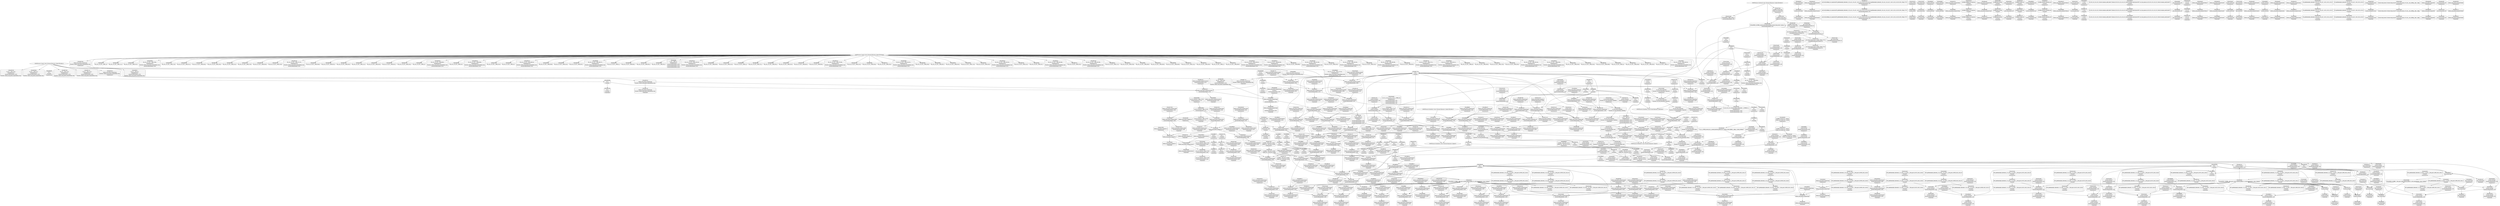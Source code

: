 digraph {
	CE0x4fb7110 [shape=record,shape=Mrecord,label="{CE0x4fb7110|40:_i8*,_:_CRE_16,24_|*MultipleSource*|security/selinux/hooks.c,5232|Function::selinux_msg_queue_msgsnd&Arg::msg::}"]
	CE0x4fe2950 [shape=record,shape=Mrecord,label="{CE0x4fe2950|current_sid:tmp8|security/selinux/hooks.c,218|*SummSink*}"]
	CE0x4fc39d0 [shape=record,shape=Mrecord,label="{CE0x4fc39d0|get_current:tmp}"]
	CE0x4fbd7e0 [shape=record,shape=Mrecord,label="{CE0x4fbd7e0|current_sid:tmp16|security/selinux/hooks.c,218|*SummSink*}"]
	CE0x4fff6b0 [shape=record,shape=Mrecord,label="{CE0x4fff6b0|selinux_msg_queue_msgsnd:tmp17|security/selinux/hooks.c,5245|*SummSink*}"]
	CE0x5020850 [shape=record,shape=Mrecord,label="{CE0x5020850|_ret_i32_%retval.0,_!dbg_!27728|security/selinux/avc.c,775}"]
	CE0x4fc9890 [shape=record,shape=Mrecord,label="{CE0x4fc9890|80:_i32,_112:_i8*,_:_CRE_56,57_}"]
	CE0x50206f0 [shape=record,shape=Mrecord,label="{CE0x50206f0|avc_has_perm:requested|Function::avc_has_perm&Arg::requested::|*SummSink*}"]
	CE0x4fbcab0 [shape=record,shape=Mrecord,label="{CE0x4fbcab0|get_current:tmp|*SummSink*}"]
	CE0x501e3c0 [shape=record,shape=Mrecord,label="{CE0x501e3c0|current_sid:tmp7|security/selinux/hooks.c,218|*SummSource*}"]
	CE0x50268c0 [shape=record,shape=Mrecord,label="{CE0x50268c0|i32_1|*Constant*}"]
	CE0x4fb1d10 [shape=record,shape=Mrecord,label="{CE0x4fb1d10|selinux_msg_queue_msgsnd:tmp3|security/selinux/hooks.c,5231}"]
	CE0x4fa6420 [shape=record,shape=Mrecord,label="{CE0x4fa6420|current_sid:do.body|*SummSource*}"]
	CE0x5024fa0 [shape=record,shape=Mrecord,label="{CE0x5024fa0|current_sid:cred|security/selinux/hooks.c,218|*SummSink*}"]
	CE0x4fc56e0 [shape=record,shape=Mrecord,label="{CE0x4fc56e0|i64*_getelementptr_inbounds_(_2_x_i64_,_2_x_i64_*___llvm_gcov_ctr98,_i64_0,_i64_0)|*Constant*}"]
	CE0x4fbc0f0 [shape=record,shape=Mrecord,label="{CE0x4fbc0f0|80:_i32,_112:_i8*,_:_CRE_61,62_}"]
	CE0x4fd2160 [shape=record,shape=Mrecord,label="{CE0x4fd2160|i32_4|*Constant*|*SummSink*}"]
	CE0x4fe0ec0 [shape=record,shape=Mrecord,label="{CE0x4fe0ec0|get_current:tmp3}"]
	CE0x4fccaf0 [shape=record,shape=Mrecord,label="{CE0x4fccaf0|selinux_msg_queue_msgsnd:rc.0}"]
	CE0x5021f90 [shape=record,shape=Mrecord,label="{CE0x5021f90|selinux_msg_queue_msgsnd:ipc_id|security/selinux/hooks.c,5249}"]
	CE0x4fdc1e0 [shape=record,shape=Mrecord,label="{CE0x4fdc1e0|current_sid:tmp10|security/selinux/hooks.c,218|*SummSink*}"]
	CE0x4fbd910 [shape=record,shape=Mrecord,label="{CE0x4fbd910|i8_1|*Constant*}"]
	CE0x64bee20 [shape=record,shape=Mrecord,label="{CE0x64bee20|selinux_msg_queue_msgsnd:if.end15|*SummSource*}"]
	CE0x4ff4420 [shape=record,shape=Mrecord,label="{CE0x4ff4420|selinux_msg_queue_msgsnd:tmp12|security/selinux/hooks.c,5244|*SummSource*}"]
	CE0x48a50f0 [shape=record,shape=Mrecord,label="{CE0x48a50f0|i64*_getelementptr_inbounds_(_15_x_i64_,_15_x_i64_*___llvm_gcov_ctr308,_i64_0,_i64_0)|*Constant*}"]
	CE0x5038780 [shape=record,shape=Mrecord,label="{CE0x5038780|i64*_getelementptr_inbounds_(_15_x_i64_,_15_x_i64_*___llvm_gcov_ctr308,_i64_0,_i64_13)|*Constant*|*SummSink*}"]
	CE0x4ffddf0 [shape=record,shape=Mrecord,label="{CE0x4ffddf0|i64*_getelementptr_inbounds_(_15_x_i64_,_15_x_i64_*___llvm_gcov_ctr308,_i64_0,_i64_5)|*Constant*}"]
	CE0x6667640 [shape=record,shape=Mrecord,label="{CE0x6667640|selinux_msg_queue_msgsnd:msq|Function::selinux_msg_queue_msgsnd&Arg::msq::|*SummSource*}"]
	CE0x4fbe180 [shape=record,shape=Mrecord,label="{CE0x4fbe180|_call_void_lockdep_rcu_suspicious(i8*_getelementptr_inbounds_(_25_x_i8_,_25_x_i8_*_.str3,_i32_0,_i32_0),_i32_218,_i8*_getelementptr_inbounds_(_45_x_i8_,_45_x_i8_*_.str12,_i32_0,_i32_0))_#10,_!dbg_!27727|security/selinux/hooks.c,218|*SummSink*}"]
	CE0x5007910 [shape=record,shape=Mrecord,label="{CE0x5007910|i16_27|*Constant*|*SummSource*}"]
	CE0x503cde0 [shape=record,shape=Mrecord,label="{CE0x503cde0|current_sid:tmp5|security/selinux/hooks.c,218|*SummSink*}"]
	CE0x4fcf910 [shape=record,shape=Mrecord,label="{CE0x4fcf910|40:_i8*,_:_CRE_0,8_|*MultipleSource*|security/selinux/hooks.c,5232|Function::selinux_msg_queue_msgsnd&Arg::msg::}"]
	CE0x503b970 [shape=record,shape=Mrecord,label="{CE0x503b970|current_sid:bb|*SummSink*}"]
	CE0x503f2e0 [shape=record,shape=Mrecord,label="{CE0x503f2e0|current_sid:tmp10|security/selinux/hooks.c,218}"]
	CE0x4fffa20 [shape=record,shape=Mrecord,label="{CE0x4fffa20|i64*_getelementptr_inbounds_(_15_x_i64_,_15_x_i64_*___llvm_gcov_ctr308,_i64_0,_i64_6)|*Constant*}"]
	CE0x5024390 [shape=record,shape=Mrecord,label="{CE0x5024390|get_current:entry|*SummSource*}"]
	CE0x5020c60 [shape=record,shape=Mrecord,label="{CE0x5020c60|avc_has_perm:auditdata|Function::avc_has_perm&Arg::auditdata::|*SummSource*}"]
	CE0x4fd74e0 [shape=record,shape=Mrecord,label="{CE0x4fd74e0|current_sid:if.end|*SummSink*}"]
	CE0x4fcd6e0 [shape=record,shape=Mrecord,label="{CE0x4fcd6e0|80:_i32,_112:_i8*,_:_CRE_17,18_}"]
	CE0x6667770 [shape=record,shape=Mrecord,label="{CE0x6667770|selinux_msg_queue_msgsnd:msq|Function::selinux_msg_queue_msgsnd&Arg::msq::|*SummSink*}"]
	CE0x4fda850 [shape=record,shape=Mrecord,label="{CE0x4fda850|current_sid:if.then}"]
	CE0x5043090 [shape=record,shape=Mrecord,label="{CE0x5043090|i64*_getelementptr_inbounds_(_11_x_i64_,_11_x_i64_*___llvm_gcov_ctr125,_i64_0,_i64_9)|*Constant*}"]
	CE0x4fd5a50 [shape=record,shape=Mrecord,label="{CE0x4fd5a50|current_sid:tmp4|security/selinux/hooks.c,218|*SummSource*}"]
	CE0x4fbcf20 [shape=record,shape=Mrecord,label="{CE0x4fbcf20|get_current:tmp1}"]
	CE0x4fc7a50 [shape=record,shape=Mrecord,label="{CE0x4fc7a50|i64_0|*Constant*|*SummSink*}"]
	CE0x4fc9690 [shape=record,shape=Mrecord,label="{CE0x4fc9690|selinux_msg_queue_msgsnd:if.then}"]
	CE0x4fbdae0 [shape=record,shape=Mrecord,label="{CE0x4fbdae0|i8_1|*Constant*|*SummSource*}"]
	CE0x4fbe0a0 [shape=record,shape=Mrecord,label="{CE0x4fbe0a0|_call_void_lockdep_rcu_suspicious(i8*_getelementptr_inbounds_(_25_x_i8_,_25_x_i8_*_.str3,_i32_0,_i32_0),_i32_218,_i8*_getelementptr_inbounds_(_45_x_i8_,_45_x_i8_*_.str12,_i32_0,_i32_0))_#10,_!dbg_!27727|security/selinux/hooks.c,218}"]
	CE0x4fff3f0 [shape=record,shape=Mrecord,label="{CE0x4fff3f0|selinux_msg_queue_msgsnd:tmp17|security/selinux/hooks.c,5245}"]
	CE0x4fb73f0 [shape=record,shape=Mrecord,label="{CE0x4fb73f0|40:_i8*,_:_CRE_32,40_|*MultipleSource*|security/selinux/hooks.c,5232|Function::selinux_msg_queue_msgsnd&Arg::msg::}"]
	CE0x4fb4a30 [shape=record,shape=Mrecord,label="{CE0x4fb4a30|80:_i32,_112:_i8*,_:_CRE_80,84_|*MultipleSource*|Function::selinux_msg_queue_msgsnd&Arg::msq::|security/selinux/hooks.c,5231}"]
	CE0x4fc5b50 [shape=record,shape=Mrecord,label="{CE0x4fc5b50|80:_i32,_112:_i8*,_:_CRE_18,19_}"]
	CE0x4fd36a0 [shape=record,shape=Mrecord,label="{CE0x4fd36a0|80:_i32,_112:_i8*,_:_CRE_216,224_|*MultipleSource*|Function::selinux_msg_queue_msgsnd&Arg::msq::|security/selinux/hooks.c,5231}"]
	CE0x4fcf2f0 [shape=record,shape=Mrecord,label="{CE0x4fcf2f0|selinux_msg_queue_msgsnd:security|security/selinux/hooks.c,5231|*SummSink*}"]
	CE0x4fcf110 [shape=record,shape=Mrecord,label="{CE0x4fcf110|i16_26|*Constant*|*SummSink*}"]
	CE0x5044a50 [shape=record,shape=Mrecord,label="{CE0x5044a50|GLOBAL:lockdep_rcu_suspicious|*Constant*}"]
	CE0x4fb2b30 [shape=record,shape=Mrecord,label="{CE0x4fb2b30|80:_i32,_112:_i8*,_:_CRE_21,22_}"]
	CE0x5022a70 [shape=record,shape=Mrecord,label="{CE0x5022a70|selinux_msg_queue_msgsnd:sid9|security/selinux/hooks.c,5252|*SummSource*}"]
	CE0x4fbd490 [shape=record,shape=Mrecord,label="{CE0x4fbd490|current_sid:tmp16|security/selinux/hooks.c,218}"]
	CE0x4ff9f40 [shape=record,shape=Mrecord,label="{CE0x4ff9f40|selinux_msg_queue_msgsnd:tmp23|security/selinux/hooks.c,5254|*SummSource*}"]
	"CONST[source:0(mediator),value:2(dynamic)][purpose:{object}]"
	CE0x5025810 [shape=record,shape=Mrecord,label="{CE0x5025810|i32_22|*Constant*|*SummSink*}"]
	CE0x4fcd5b0 [shape=record,shape=Mrecord,label="{CE0x4fcd5b0|80:_i32,_112:_i8*,_:_CRE_16,17_}"]
	CE0x4ff9980 [shape=record,shape=Mrecord,label="{CE0x4ff9980|i64_8|*Constant*|*SummSink*}"]
	CE0x5031ef0 [shape=record,shape=Mrecord,label="{CE0x5031ef0|selinux_msg_queue_msgsnd:tmp29|security/selinux/hooks.c,5258|*SummSink*}"]
	CE0x4fbaa40 [shape=record,shape=Mrecord,label="{CE0x4fbaa40|selinux_msg_queue_msgsnd:if.end|*SummSource*}"]
	CE0x4fddca0 [shape=record,shape=Mrecord,label="{CE0x4fddca0|i64*_getelementptr_inbounds_(_11_x_i64_,_11_x_i64_*___llvm_gcov_ctr125,_i64_0,_i64_6)|*Constant*}"]
	CE0x4fbaf10 [shape=record,shape=Mrecord,label="{CE0x4fbaf10|80:_i32,_112:_i8*,_:_CRE_160,168_|*MultipleSource*|Function::selinux_msg_queue_msgsnd&Arg::msq::|security/selinux/hooks.c,5231}"]
	CE0x4fd16d0 [shape=record,shape=Mrecord,label="{CE0x4fd16d0|selinux_msg_queue_msgsnd:q_perm|security/selinux/hooks.c,5231}"]
	CE0x5043820 [shape=record,shape=Mrecord,label="{CE0x5043820|current_sid:tmp17|security/selinux/hooks.c,218|*SummSource*}"]
	CE0x4fbc8b0 [shape=record,shape=Mrecord,label="{CE0x4fbc8b0|i32_1|*Constant*|*SummSink*}"]
	CE0x4fe25d0 [shape=record,shape=Mrecord,label="{CE0x4fe25d0|GLOBAL:current_task|Global_var:current_task|*SummSink*}"]
	CE0x4fb2570 [shape=record,shape=Mrecord,label="{CE0x4fb2570|80:_i32,_112:_i8*,_:_CRE_32,33_}"]
	CE0x503ae00 [shape=record,shape=Mrecord,label="{CE0x503ae00|selinux_msg_queue_msgsnd:tmp40|security/selinux/hooks.c,5264|*SummSink*}"]
	CE0x5023d30 [shape=record,shape=Mrecord,label="{CE0x5023d30|GLOBAL:get_current|*Constant*}"]
	CE0x5007600 [shape=record,shape=Mrecord,label="{CE0x5007600|avc_has_perm:tsid|Function::avc_has_perm&Arg::tsid::|*SummSink*}"]
	CE0x4fd31d0 [shape=record,shape=Mrecord,label="{CE0x4fd31d0|80:_i32,_112:_i8*,_:_CRE_192,200_|*MultipleSource*|Function::selinux_msg_queue_msgsnd&Arg::msq::|security/selinux/hooks.c,5231}"]
	CE0x4fbebc0 [shape=record,shape=Mrecord,label="{CE0x4fbebc0|80:_i32,_112:_i8*,_:_CRE_71,72_}"]
	CE0x4fc6310 [shape=record,shape=Mrecord,label="{CE0x4fc6310|_call_void_mcount()_#3}"]
	CE0x4fd2080 [shape=record,shape=Mrecord,label="{CE0x4fd2080|i32_4|*Constant*}"]
	CE0x4fc6db0 [shape=record,shape=Mrecord,label="{CE0x4fc6db0|current_sid:tmp|*SummSource*}"]
	CE0x4fd3f10 [shape=record,shape=Mrecord,label="{CE0x4fd3f10|80:_i32,_112:_i8*,_:_CRE_67,68_}"]
	CE0x5039ad0 [shape=record,shape=Mrecord,label="{CE0x5039ad0|selinux_msg_queue_msgsnd:retval.0|*SummSink*}"]
	CE0x4fd6c30 [shape=record,shape=Mrecord,label="{CE0x4fd6c30|selinux_msg_queue_msgsnd:sid3|security/selinux/hooks.c,5242|*SummSink*}"]
	CE0x4fde7c0 [shape=record,shape=Mrecord,label="{CE0x4fde7c0|selinux_msg_queue_msgsnd:tmp8|security/selinux/hooks.c,5237|*SummSink*}"]
	CE0x4fd6a70 [shape=record,shape=Mrecord,label="{CE0x4fd6a70|selinux_msg_queue_msgsnd:sid3|security/selinux/hooks.c,5242|*SummSource*}"]
	CE0x5026290 [shape=record,shape=Mrecord,label="{CE0x5026290|current_sid:tmp23|security/selinux/hooks.c,218}"]
	CE0x4fcff40 [shape=record,shape=Mrecord,label="{CE0x4fcff40|80:_i32,_112:_i8*,_:_CRE_38,39_}"]
	CE0x4fb8db0 [shape=record,shape=Mrecord,label="{CE0x4fb8db0|selinux_msg_queue_msgsnd:sid4|security/selinux/hooks.c,5243}"]
	CE0x4ffdc30 [shape=record,shape=Mrecord,label="{CE0x4ffdc30|selinux_msg_queue_msgsnd:tmp15|security/selinux/hooks.c,5244|*SummSink*}"]
	CE0x4ff6500 [shape=record,shape=Mrecord,label="{CE0x4ff6500|i64_10|*Constant*}"]
	CE0x5031d10 [shape=record,shape=Mrecord,label="{CE0x5031d10|selinux_msg_queue_msgsnd:tmp29|security/selinux/hooks.c,5258}"]
	CE0x4fcbe20 [shape=record,shape=Mrecord,label="{CE0x4fcbe20|i32_3|*Constant*|*SummSource*}"]
	CE0x4ffbfd0 [shape=record,shape=Mrecord,label="{CE0x4ffbfd0|selinux_msg_queue_msgsnd:call5|security/selinux/hooks.c,5242|*SummSink*}"]
	CE0x4fd5970 [shape=record,shape=Mrecord,label="{CE0x4fd5970|current_sid:tmp4|security/selinux/hooks.c,218}"]
	CE0x4fb8120 [shape=record,shape=Mrecord,label="{CE0x4fb8120|selinux_msg_queue_msgsnd:tmp10|security/selinux/hooks.c,5237|*SummSource*}"]
	CE0x4fb1110 [shape=record,shape=Mrecord,label="{CE0x4fb1110|GLOBAL:current_sid|*Constant*|*SummSink*}"]
	CE0x503bea0 [shape=record,shape=Mrecord,label="{CE0x503bea0|current_sid:bb}"]
	CE0x4fd9900 [shape=record,shape=Mrecord,label="{CE0x4fd9900|current_sid:land.lhs.true|*SummSink*}"]
	CE0x4fc7ed0 [shape=record,shape=Mrecord,label="{CE0x4fc7ed0|GLOBAL:__llvm_gcov_ctr308|Global_var:__llvm_gcov_ctr308|*SummSource*}"]
	CE0x50352d0 [shape=record,shape=Mrecord,label="{CE0x50352d0|selinux_msg_queue_msgsnd:sid18|security/selinux/hooks.c,5260|*SummSink*}"]
	CE0x50383f0 [shape=record,shape=Mrecord,label="{CE0x50383f0|i64*_getelementptr_inbounds_(_15_x_i64_,_15_x_i64_*___llvm_gcov_ctr308,_i64_0,_i64_13)|*Constant*}"]
	CE0x5006cc0 [shape=record,shape=Mrecord,label="{CE0x5006cc0|selinux_msg_queue_msgsnd:call10|security/selinux/hooks.c,5252}"]
	CE0x4fc2b40 [shape=record,shape=Mrecord,label="{CE0x4fc2b40|i64*_getelementptr_inbounds_(_15_x_i64_,_15_x_i64_*___llvm_gcov_ctr308,_i64_0,_i64_12)|*Constant*}"]
	CE0x4ff4320 [shape=record,shape=Mrecord,label="{CE0x4ff4320|selinux_msg_queue_msgsnd:tmp12|security/selinux/hooks.c,5244}"]
	CE0x4fb9060 [shape=record,shape=Mrecord,label="{CE0x4fb9060|selinux_msg_queue_msgsnd:sid4|security/selinux/hooks.c,5243|*SummSink*}"]
	CE0x5036900 [shape=record,shape=Mrecord,label="{CE0x5036900|selinux_msg_queue_msgsnd:tmp36|security/selinux/hooks.c,5260}"]
	CE0x4fced90 [shape=record,shape=Mrecord,label="{CE0x4fced90|GLOBAL:security_transition_sid|*Constant*|*SummSink*}"]
	CE0x638da70 [shape=record,shape=Mrecord,label="{CE0x638da70|selinux_msg_queue_msgsnd:if.then12|*SummSource*}"]
	CE0x4fb18a0 [shape=record,shape=Mrecord,label="{CE0x4fb18a0|selinux_msg_queue_msgsnd:tmp2|security/selinux/hooks.c,5231|*SummSink*}"]
	CE0x4fe4120 [shape=record,shape=Mrecord,label="{CE0x4fe4120|get_current:tmp3|*SummSource*}"]
	CE0x5039120 [shape=record,shape=Mrecord,label="{CE0x5039120|selinux_msg_queue_msgsnd:tmp38|security/selinux/hooks.c,5263|*SummSink*}"]
	CE0x4fcaf10 [shape=record,shape=Mrecord,label="{CE0x4fcaf10|80:_i32,_112:_i8*,_:_CRE_58,59_}"]
	CE0x4fe20d0 [shape=record,shape=Mrecord,label="{CE0x4fe20d0|i64*_getelementptr_inbounds_(_11_x_i64_,_11_x_i64_*___llvm_gcov_ctr125,_i64_0,_i64_1)|*Constant*|*SummSink*}"]
	CE0x50069b0 [shape=record,shape=Mrecord,label="{CE0x50069b0|avc_has_perm:entry}"]
	CE0x4fbf0e0 [shape=record,shape=Mrecord,label="{CE0x4fbf0e0|i64_1|*Constant*|*SummSource*}"]
	CE0x4fd3b80 [shape=record,shape=Mrecord,label="{CE0x4fd3b80|80:_i32,_112:_i8*,_:_CRE_64,65_}"]
	CE0x4ff3da0 [shape=record,shape=Mrecord,label="{CE0x4ff3da0|i64_3|*Constant*|*SummSink*}"]
	CE0x5007cb0 [shape=record,shape=Mrecord,label="{CE0x5007cb0|avc_has_perm:tclass|Function::avc_has_perm&Arg::tclass::}"]
	CE0x4fb0ed0 [shape=record,shape=Mrecord,label="{CE0x4fb0ed0|GLOBAL:current_sid|*Constant*}"]
	CE0x5022bf0 [shape=record,shape=Mrecord,label="{CE0x5022bf0|selinux_msg_queue_msgsnd:sid9|security/selinux/hooks.c,5252|*SummSink*}"]
	CE0x4fcf280 [shape=record,shape=Mrecord,label="{CE0x4fcf280|i32_10|*Constant*|*SummSink*}"]
	CE0x5007bb0 [shape=record,shape=Mrecord,label="{CE0x5007bb0|i32_32|*Constant*}"]
	CE0x5024b60 [shape=record,shape=Mrecord,label="{CE0x5024b60|i32_78|*Constant*}"]
	CE0x4fd4e20 [shape=record,shape=Mrecord,label="{CE0x4fd4e20|selinux_msg_queue_msgsnd:call|security/selinux/hooks.c,5228|*SummSource*}"]
	CE0x4fafa80 [shape=record,shape=Mrecord,label="{CE0x4fafa80|current_sid:call|security/selinux/hooks.c,218|*SummSource*}"]
	CE0x4fce740 [shape=record,shape=Mrecord,label="{CE0x4fce740|selinux_msg_queue_msgsnd:rc.0|*SummSink*}"]
	CE0x4fe48c0 [shape=record,shape=Mrecord,label="{CE0x4fe48c0|i1_true|*Constant*|*SummSource*}"]
	CE0x4fdb3c0 [shape=record,shape=Mrecord,label="{CE0x4fdb3c0|i64_5|*Constant*|*SummSink*}"]
	CE0x4faa410 [shape=record,shape=Mrecord,label="{CE0x4faa410|80:_i32,_112:_i8*,_:_CRE_13,14_}"]
	CE0x4fbc7f0 [shape=record,shape=Mrecord,label="{CE0x4fbc7f0|i32_1|*Constant*|*SummSource*}"]
	CE0x4fe4390 [shape=record,shape=Mrecord,label="{CE0x4fe4390|i64*_getelementptr_inbounds_(_2_x_i64_,_2_x_i64_*___llvm_gcov_ctr98,_i64_0,_i64_1)|*Constant*|*SummSource*}"]
	CE0x4fd4440 [shape=record,shape=Mrecord,label="{CE0x4fd4440|selinux_msg_queue_msgsnd:tmp6|security/selinux/hooks.c,5237}"]
	CE0x5006060 [shape=record,shape=Mrecord,label="{CE0x5006060|i32_(i32,_i32,_i16,_i32,_%struct.common_audit_data*)*_bitcast_(i32_(i32,_i32,_i16,_i32,_%struct.common_audit_data.495*)*_avc_has_perm_to_i32_(i32,_i32,_i16,_i32,_%struct.common_audit_data*)*)|*Constant*}"]
	CE0x4fcdb90 [shape=record,shape=Mrecord,label="{CE0x4fcdb90|_call_void_mcount()_#3|*SummSource*}"]
	CE0x4ffbea0 [shape=record,shape=Mrecord,label="{CE0x4ffbea0|selinux_msg_queue_msgsnd:call5|security/selinux/hooks.c,5242|*SummSource*}"]
	CE0x5034380 [shape=record,shape=Mrecord,label="{CE0x5034380|i64*_getelementptr_inbounds_(_15_x_i64_,_15_x_i64_*___llvm_gcov_ctr308,_i64_0,_i64_12)|*Constant*|*SummSource*}"]
	CE0x503cef0 [shape=record,shape=Mrecord,label="{CE0x503cef0|current_sid:tmp6|security/selinux/hooks.c,218}"]
	CE0x50252b0 [shape=record,shape=Mrecord,label="{CE0x50252b0|current_sid:tmp21|security/selinux/hooks.c,218}"]
	CE0x5023130 [shape=record,shape=Mrecord,label="{CE0x5023130|current_sid:tmp20|security/selinux/hooks.c,218}"]
	CE0x4fb0910 [shape=record,shape=Mrecord,label="{CE0x4fb0910|80:_i32,_112:_i8*,_:_CRE_29,30_}"]
	CE0x4fcda70 [shape=record,shape=Mrecord,label="{CE0x4fcda70|80:_i32,_112:_i8*,_:_CRE_6,7_}"]
	CE0x4fcd010 [shape=record,shape=Mrecord,label="{CE0x4fcd010|80:_i32,_112:_i8*,_:_CRE_48,49_}"]
	CE0x503c1e0 [shape=record,shape=Mrecord,label="{CE0x503c1e0|current_sid:tmp2}"]
	CE0x4fd9110 [shape=record,shape=Mrecord,label="{CE0x4fd9110|i64*_getelementptr_inbounds_(_11_x_i64_,_11_x_i64_*___llvm_gcov_ctr125,_i64_0,_i64_6)|*Constant*|*SummSource*}"]
	CE0x4fc9750 [shape=record,shape=Mrecord,label="{CE0x4fc9750|selinux_msg_queue_msgsnd:if.then|*SummSource*}"]
	CE0x5038000 [shape=record,shape=Mrecord,label="{CE0x5038000|selinux_msg_queue_msgsnd:rc.1|*SummSink*}"]
	CE0x4fbb840 [shape=record,shape=Mrecord,label="{CE0x4fbb840|80:_i32,_112:_i8*,_:_CRE_100,102_|*MultipleSource*|Function::selinux_msg_queue_msgsnd&Arg::msq::|security/selinux/hooks.c,5231}"]
	CE0x4fdb290 [shape=record,shape=Mrecord,label="{CE0x4fdb290|i64_5|*Constant*|*SummSource*}"]
	CE0x4fdbce0 [shape=record,shape=Mrecord,label="{CE0x4fdbce0|current_sid:tmp14|security/selinux/hooks.c,218|*SummSource*}"]
	CE0x5005ee0 [shape=record,shape=Mrecord,label="{CE0x5005ee0|selinux_msg_queue_msgsnd:call10|security/selinux/hooks.c,5252|*SummSink*}"]
	CE0x4fe0ad0 [shape=record,shape=Mrecord,label="{CE0x4fe0ad0|GLOBAL:current_sid.__warned|Global_var:current_sid.__warned|*SummSink*}"]
	CE0x50210f0 [shape=record,shape=Mrecord,label="{CE0x50210f0|_ret_i32_%retval.0,_!dbg_!27728|security/selinux/avc.c,775|*SummSink*}"]
	CE0x4ff7180 [shape=record,shape=Mrecord,label="{CE0x4ff7180|i64*_getelementptr_inbounds_(_15_x_i64_,_15_x_i64_*___llvm_gcov_ctr308,_i64_0,_i64_9)|*Constant*|*SummSource*}"]
	CE0x4fb7b20 [shape=record,shape=Mrecord,label="{CE0x4fb7b20|selinux_msg_queue_msgsnd:msg|Function::selinux_msg_queue_msgsnd&Arg::msg::|*SummSource*}"]
	CE0x4fafc30 [shape=record,shape=Mrecord,label="{CE0x4fafc30|i32_0|*Constant*}"]
	CE0x5000ea0 [shape=record,shape=Mrecord,label="{CE0x5000ea0|selinux_msg_queue_msgsnd:tmp19|security/selinux/hooks.c,5246|*SummSink*}"]
	CE0x4fb10a0 [shape=record,shape=Mrecord,label="{CE0x4fb10a0|GLOBAL:current_sid|*Constant*|*SummSource*}"]
	CE0x4fc4fa0 [shape=record,shape=Mrecord,label="{CE0x4fc4fa0|current_sid:tobool|security/selinux/hooks.c,218|*SummSink*}"]
	CE0x4fbb670 [shape=record,shape=Mrecord,label="{CE0x4fbb670|80:_i32,_112:_i8*,_:_CRE_96,100_|*MultipleSource*|Function::selinux_msg_queue_msgsnd&Arg::msq::|security/selinux/hooks.c,5231}"]
	CE0x4fbe830 [shape=record,shape=Mrecord,label="{CE0x4fbe830|80:_i32,_112:_i8*,_:_CRE_68,69_}"]
	CE0x5021e10 [shape=record,shape=Mrecord,label="{CE0x5021e10|selinux_msg_queue_msgsnd:u|security/selinux/hooks.c,5249|*SummSink*}"]
	CE0x5044fb0 [shape=record,shape=Mrecord,label="{CE0x5044fb0|i32_218|*Constant*}"]
	CE0x4fbad30 [shape=record,shape=Mrecord,label="{CE0x4fbad30|80:_i32,_112:_i8*,_:_CRE_152,160_|*MultipleSource*|Function::selinux_msg_queue_msgsnd&Arg::msq::|security/selinux/hooks.c,5231}"]
	CE0x5020960 [shape=record,shape=Mrecord,label="{CE0x5020960|avc_has_perm:requested|Function::avc_has_perm&Arg::requested::|*SummSource*}"]
	CE0x503a630 [shape=record,shape=Mrecord,label="{CE0x503a630|selinux_msg_queue_msgsnd:tmp40|security/selinux/hooks.c,5264}"]
	CE0x503b5f0 [shape=record,shape=Mrecord,label="{CE0x503b5f0|_ret_i32_%retval.0,_!dbg_!27765|security/selinux/hooks.c,5264|*SummSource*}"]
	CE0x4fcb940 [shape=record,shape=Mrecord,label="{CE0x4fcb940|selinux_msg_queue_msgsnd:if.then17}"]
	CE0x4faff30 [shape=record,shape=Mrecord,label="{CE0x4faff30|_ret_i32_%tmp24,_!dbg_!27742|security/selinux/hooks.c,220|*SummSink*}"]
	CE0x4fbdc60 [shape=record,shape=Mrecord,label="{CE0x4fbdc60|i8_1|*Constant*|*SummSink*}"]
	"CONST[source:2(external),value:2(dynamic)][purpose:{subject}][SrcIdx:2]"
	CE0x503c2c0 [shape=record,shape=Mrecord,label="{CE0x503c2c0|current_sid:tmp2|*SummSink*}"]
	CE0x5034430 [shape=record,shape=Mrecord,label="{CE0x5034430|i64*_getelementptr_inbounds_(_15_x_i64_,_15_x_i64_*___llvm_gcov_ctr308,_i64_0,_i64_12)|*Constant*|*SummSink*}"]
	CE0x4fab200 [shape=record,shape=Mrecord,label="{CE0x4fab200|selinux_msg_queue_msgsnd:if.end7|*SummSource*}"]
	CE0x5038af0 [shape=record,shape=Mrecord,label="{CE0x5038af0|selinux_msg_queue_msgsnd:tmp38|security/selinux/hooks.c,5263|*SummSource*}"]
	CE0x64bee90 [shape=record,shape=Mrecord,label="{CE0x64bee90|selinux_msg_queue_msgsnd:if.end15|*SummSink*}"]
	CE0x4fb3ce0 [shape=record,shape=Mrecord,label="{CE0x4fb3ce0|selinux_msg_queue_msgsnd:tmp7|security/selinux/hooks.c,5237|*SummSink*}"]
	CE0x4fe4b70 [shape=record,shape=Mrecord,label="{CE0x4fe4b70|i64*_getelementptr_inbounds_(_11_x_i64_,_11_x_i64_*___llvm_gcov_ctr125,_i64_0,_i64_8)|*Constant*|*SummSink*}"]
	CE0x4fcfa30 [shape=record,shape=Mrecord,label="{CE0x4fcfa30|selinux_msg_queue_msgsnd:tmp|*SummSource*}"]
	CE0x50247f0 [shape=record,shape=Mrecord,label="{CE0x50247f0|_ret_%struct.task_struct*_%tmp4,_!dbg_!27714|./arch/x86/include/asm/current.h,14|*SummSink*}"]
	CE0x4fbf4a0 [shape=record,shape=Mrecord,label="{CE0x4fbf4a0|selinux_msg_queue_msgsnd:ad|security/selinux/hooks.c, 5227}"]
	CE0x50224a0 [shape=record,shape=Mrecord,label="{CE0x50224a0|selinux_msg_queue_msgsnd:ipc_id|security/selinux/hooks.c,5249|*SummSink*}"]
	CE0x4ffed70 [shape=record,shape=Mrecord,label="{CE0x4ffed70|selinux_msg_queue_msgsnd:tmp35|security/selinux/hooks.c,5260|*SummSource*}"]
	CE0x5032400 [shape=record,shape=Mrecord,label="{CE0x5032400|selinux_msg_queue_msgsnd:tmp30|security/selinux/hooks.c,5258|*SummSink*}"]
	CE0x4fa5da0 [shape=record,shape=Mrecord,label="{CE0x4fa5da0|80:_i32,_112:_i8*,_:_CRE_42,43_}"]
	CE0x4ff5d30 [shape=record,shape=Mrecord,label="{CE0x4ff5d30|selinux_msg_queue_msgsnd:tobool16|security/selinux/hooks.c,5258|*SummSink*}"]
	CE0x4fab5a0 [shape=record,shape=Mrecord,label="{CE0x4fab5a0|selinux_msg_queue_msgsnd:if.then17|*SummSink*}"]
	CE0x50325c0 [shape=record,shape=Mrecord,label="{CE0x50325c0|selinux_msg_queue_msgsnd:tmp31|security/selinux/hooks.c,5258}"]
	CE0x4fa6800 [shape=record,shape=Mrecord,label="{CE0x4fa6800|_ret_i32_%tmp24,_!dbg_!27742|security/selinux/hooks.c,220}"]
	CE0x503de20 [shape=record,shape=Mrecord,label="{CE0x503de20|current_sid:do.end|*SummSource*}"]
	CE0x502b8d0 [shape=record,shape=Mrecord,label="{CE0x502b8d0|get_current:bb}"]
	CE0x4ffd510 [shape=record,shape=Mrecord,label="{CE0x4ffd510|selinux_msg_queue_msgsnd:tmp14|security/selinux/hooks.c,5244|*SummSource*}"]
	CE0x50344a0 [shape=record,shape=Mrecord,label="{CE0x50344a0|selinux_msg_queue_msgsnd:tmp33|security/selinux/hooks.c,5260|*SummSink*}"]
	CE0x4fb3890 [shape=record,shape=Mrecord,label="{CE0x4fb3890|i64_2|*Constant*|*SummSink*}"]
	CE0x4fe45f0 [shape=record,shape=Mrecord,label="{CE0x4fe45f0|current_sid:tmp14|security/selinux/hooks.c,218|*SummSink*}"]
	CE0x4fcb5d0 [shape=record,shape=Mrecord,label="{CE0x4fcb5d0|80:_i32,_112:_i8*,_:_CRE_128,136_|*MultipleSource*|Function::selinux_msg_queue_msgsnd&Arg::msq::|security/selinux/hooks.c,5231}"]
	CE0x4fcd480 [shape=record,shape=Mrecord,label="{CE0x4fcd480|80:_i32,_112:_i8*,_:_CRE_15,16_}"]
	CE0x5025690 [shape=record,shape=Mrecord,label="{CE0x5025690|i32_22|*Constant*|*SummSource*}"]
	CE0x4fbc540 [shape=record,shape=Mrecord,label="{CE0x4fbc540|selinux_msg_queue_msgsnd:if.end21|*SummSink*}"]
	CE0x5039c90 [shape=record,shape=Mrecord,label="{CE0x5039c90|selinux_msg_queue_msgsnd:tmp39|security/selinux/hooks.c,5264}"]
	CE0x4ff7e50 [shape=record,shape=Mrecord,label="{CE0x4ff7e50|selinux_msg_queue_msgsnd:tmp27|security/selinux/hooks.c,5256}"]
	CE0x4ffa8b0 [shape=record,shape=Mrecord,label="{CE0x4ffa8b0|selinux_msg_queue_msgsnd:tmp25|security/selinux/hooks.c,5254}"]
	CE0x4ffaab0 [shape=record,shape=Mrecord,label="{CE0x4ffaab0|selinux_msg_queue_msgsnd:tmp28|security/selinux/hooks.c,5256|*SummSource*}"]
	CE0x5024bd0 [shape=record,shape=Mrecord,label="{CE0x5024bd0|i32_78|*Constant*|*SummSink*}"]
	CE0x4fbe450 [shape=record,shape=Mrecord,label="{CE0x4fbe450|%struct.qstr*_null|*Constant*|*SummSink*}"]
	CE0x4ffac70 [shape=record,shape=Mrecord,label="{CE0x4ffac70|selinux_msg_queue_msgsnd:tmp28|security/selinux/hooks.c,5256|*SummSink*}"]
	CE0x5023c00 [shape=record,shape=Mrecord,label="{CE0x5023c00|current_sid:call4|security/selinux/hooks.c,218|*SummSink*}"]
	CE0x503a3b0 [shape=record,shape=Mrecord,label="{CE0x503a3b0|i64*_getelementptr_inbounds_(_15_x_i64_,_15_x_i64_*___llvm_gcov_ctr308,_i64_0,_i64_14)|*Constant*|*SummSource*}"]
	CE0x503e430 [shape=record,shape=Mrecord,label="{CE0x503e430|current_sid:tmp9|security/selinux/hooks.c,218}"]
	CE0x50208c0 [shape=record,shape=Mrecord,label="{CE0x50208c0|avc_has_perm:requested|Function::avc_has_perm&Arg::requested::}"]
	CE0x4fb1240 [shape=record,shape=Mrecord,label="{CE0x4fb1240|current_sid:entry}"]
	CE0x4fc5900 [shape=record,shape=Mrecord,label="{CE0x4fc5900|get_current:tmp4|./arch/x86/include/asm/current.h,14}"]
	CE0x4fb1830 [shape=record,shape=Mrecord,label="{CE0x4fb1830|selinux_msg_queue_msgsnd:tmp2|security/selinux/hooks.c,5231}"]
	CE0x4fb3c40 [shape=record,shape=Mrecord,label="{CE0x4fb3c40|selinux_msg_queue_msgsnd:tmp7|security/selinux/hooks.c,5237|*SummSource*}"]
	CE0x4fdb900 [shape=record,shape=Mrecord,label="{CE0x4fdb900|current_sid:tmp13|security/selinux/hooks.c,218|*SummSink*}"]
	CE0x4fd3360 [shape=record,shape=Mrecord,label="{CE0x4fd3360|80:_i32,_112:_i8*,_:_CRE_200,208_|*MultipleSource*|Function::selinux_msg_queue_msgsnd&Arg::msq::|security/selinux/hooks.c,5231}"]
	CE0x4fd6310 [shape=record,shape=Mrecord,label="{CE0x4fd6310|get_current:tmp2|*SummSink*}"]
	CE0x4fa5ed0 [shape=record,shape=Mrecord,label="{CE0x4fa5ed0|80:_i32,_112:_i8*,_:_CRE_40,41_}"]
	CE0x4fb4730 [shape=record,shape=Mrecord,label="{CE0x4fb4730|80:_i32,_112:_i8*,_:_CRE_72,73_|*MultipleSource*|Function::selinux_msg_queue_msgsnd&Arg::msq::|security/selinux/hooks.c,5231}"]
	CE0x5006fa0 [shape=record,shape=Mrecord,label="{CE0x5006fa0|selinux_msg_queue_msgsnd:tmp20|security/selinux/hooks.c,5249|*SummSource*}"]
	CE0x4fa6350 [shape=record,shape=Mrecord,label="{CE0x4fa6350|current_sid:do.body}"]
	CE0x4ffe4b0 [shape=record,shape=Mrecord,label="{CE0x4ffe4b0|i64*_getelementptr_inbounds_(_15_x_i64_,_15_x_i64_*___llvm_gcov_ctr308,_i64_0,_i64_5)|*Constant*|*SummSink*}"]
	CE0x50398a0 [shape=record,shape=Mrecord,label="{CE0x50398a0|selinux_msg_queue_msgsnd:retval.0}"]
	CE0x6ce9cd0 [shape=record,shape=Mrecord,label="{CE0x6ce9cd0|i64*_getelementptr_inbounds_(_15_x_i64_,_15_x_i64_*___llvm_gcov_ctr308,_i64_0,_i64_0)|*Constant*|*SummSink*}"]
	CE0x502bc20 [shape=record,shape=Mrecord,label="{CE0x502bc20|i64*_getelementptr_inbounds_(_2_x_i64_,_2_x_i64_*___llvm_gcov_ctr98,_i64_0,_i64_0)|*Constant*|*SummSink*}"]
	CE0x5023fd0 [shape=record,shape=Mrecord,label="{CE0x5023fd0|GLOBAL:get_current|*Constant*|*SummSource*}"]
	CE0x4fbf360 [shape=record,shape=Mrecord,label="{CE0x4fbf360|selinux_msg_queue_msgsnd:tmp1|*SummSource*}"]
	CE0x4fb0b80 [shape=record,shape=Mrecord,label="{CE0x4fb0b80|GLOBAL:__llvm_gcov_ctr125|Global_var:__llvm_gcov_ctr125}"]
	CE0x4fbf3d0 [shape=record,shape=Mrecord,label="{CE0x4fbf3d0|_call_void_mcount()_#3}"]
	CE0x4fc5070 [shape=record,shape=Mrecord,label="{CE0x4fc5070|current_sid:tobool|security/selinux/hooks.c,218|*SummSource*}"]
	CE0x4fcf640 [shape=record,shape=Mrecord,label="{CE0x4fcf640|selinux_msg_queue_msgsnd:security1|security/selinux/hooks.c,5232|*SummSink*}"]
	CE0x4fbb9e0 [shape=record,shape=Mrecord,label="{CE0x4fbb9e0|80:_i32,_112:_i8*,_:_CRE_104,112_|*MultipleSource*|Function::selinux_msg_queue_msgsnd&Arg::msq::|security/selinux/hooks.c,5231}"]
	CE0x4fac8e0 [shape=record,shape=Mrecord,label="{CE0x4fac8e0|80:_i32,_112:_i8*,_:_CRE_8,9_}"]
	CE0x4ff9a80 [shape=record,shape=Mrecord,label="{CE0x4ff9a80|selinux_msg_queue_msgsnd:tmp22|security/selinux/hooks.c,5254}"]
	CE0x4fc4be0 [shape=record,shape=Mrecord,label="{CE0x4fc4be0|80:_i32,_112:_i8*,_:_CRE_49,50_}"]
	CE0x4ffc160 [shape=record,shape=Mrecord,label="{CE0x4ffc160|GLOBAL:security_transition_sid|*Constant*|*SummSource*}"]
	CE0x50046f0 [shape=record,shape=Mrecord,label="{CE0x50046f0|selinux_msg_queue_msgsnd:q_perm8|security/selinux/hooks.c,5249|*SummSink*}"]
	CE0x5026390 [shape=record,shape=Mrecord,label="{CE0x5026390|current_sid:tmp22|security/selinux/hooks.c,218|*SummSink*}"]
	CE0x4fde750 [shape=record,shape=Mrecord,label="{CE0x4fde750|selinux_msg_queue_msgsnd:tmp8|security/selinux/hooks.c,5237|*SummSource*}"]
	CE0x4fdcb30 [shape=record,shape=Mrecord,label="{CE0x4fdcb30|current_sid:tmp11|security/selinux/hooks.c,218|*SummSink*}"]
	CE0x4fcfe10 [shape=record,shape=Mrecord,label="{CE0x4fcfe10|80:_i32,_112:_i8*,_:_CRE_37,38_}"]
	CE0x4ff4220 [shape=record,shape=Mrecord,label="{CE0x4ff4220|i64_4|*Constant*|*SummSink*}"]
	CE0x5021c50 [shape=record,shape=Mrecord,label="{CE0x5021c50|selinux_msg_queue_msgsnd:u|security/selinux/hooks.c,5249|*SummSource*}"]
	CE0x4fd2580 [shape=record,shape=Mrecord,label="{CE0x4fd2580|40:_i8*,_:_CRE_8,16_|*MultipleSource*|security/selinux/hooks.c,5232|Function::selinux_msg_queue_msgsnd&Arg::msg::}"]
	CE0x4fa74b0 [shape=record,shape=Mrecord,label="{CE0x4fa74b0|selinux_msg_queue_msgsnd:sid2|security/selinux/hooks.c,5237|*SummSource*}"]
	CE0x4faa650 [shape=record,shape=Mrecord,label="{CE0x4faa650|selinux_msg_queue_msgsnd:entry|*SummSource*}"]
	CE0x503c020 [shape=record,shape=Mrecord,label="{CE0x503c020|current_sid:bb|*SummSource*}"]
	CE0x4fae8d0 [shape=record,shape=Mrecord,label="{CE0x4fae8d0|selinux_msg_queue_msgsnd:tmp4|*LoadInst*|security/selinux/hooks.c,5232|*SummSource*}"]
	CE0x5020f30 [shape=record,shape=Mrecord,label="{CE0x5020f30|_ret_i32_%retval.0,_!dbg_!27728|security/selinux/avc.c,775|*SummSource*}"]
	CE0x5031720 [shape=record,shape=Mrecord,label="{CE0x5031720|i64_11|*Constant*}"]
	CE0x4fb76e0 [shape=record,shape=Mrecord,label="{CE0x4fb76e0|selinux_msg_queue_msgsnd:tmp3|security/selinux/hooks.c,5231|*SummSink*}"]
	CE0x4fb74f0 [shape=record,shape=Mrecord,label="{CE0x4fb74f0|40:_i8*,_:_CRE_40,48_|*MultipleSource*|security/selinux/hooks.c,5232|Function::selinux_msg_queue_msgsnd&Arg::msg::}"]
	CE0x4fc9af0 [shape=record,shape=Mrecord,label="{CE0x4fc9af0|80:_i32,_112:_i8*,_:_CRE_53,54_}"]
	CE0x4fcb7b0 [shape=record,shape=Mrecord,label="{CE0x4fcb7b0|80:_i32,_112:_i8*,_:_CRE_136,144_|*MultipleSource*|Function::selinux_msg_queue_msgsnd&Arg::msq::|security/selinux/hooks.c,5231}"]
	CE0x4fdb890 [shape=record,shape=Mrecord,label="{CE0x4fdb890|current_sid:tmp13|security/selinux/hooks.c,218|*SummSource*}"]
	CE0x5037450 [shape=record,shape=Mrecord,label="{CE0x5037450|selinux_msg_queue_msgsnd:call20|security/selinux/hooks.c,5260|*SummSink*}"]
	CE0x503a230 [shape=record,shape=Mrecord,label="{CE0x503a230|selinux_msg_queue_msgsnd:tmp39|security/selinux/hooks.c,5264|*SummSource*}"]
	CE0x4fd9810 [shape=record,shape=Mrecord,label="{CE0x4fd9810|current_sid:land.lhs.true|*SummSource*}"]
	CE0x5026730 [shape=record,shape=Mrecord,label="{CE0x5026730|current_sid:tmp23|security/selinux/hooks.c,218|*SummSink*}"]
	CE0x4fd0620 [shape=record,shape=Mrecord,label="{CE0x4fd0620|80:_i32,_112:_i8*,_:_CRE_92,96_|*MultipleSource*|Function::selinux_msg_queue_msgsnd&Arg::msq::|security/selinux/hooks.c,5231}"]
	CE0x4fe4a40 [shape=record,shape=Mrecord,label="{CE0x4fe4a40|i1_true|*Constant*|*SummSink*}"]
	CE0x6ce9da0 [shape=record,shape=Mrecord,label="{CE0x6ce9da0|selinux_msg_queue_msgsnd:tmp}"]
	CE0x50074d0 [shape=record,shape=Mrecord,label="{CE0x50074d0|avc_has_perm:tsid|Function::avc_has_perm&Arg::tsid::|*SummSource*}"]
	CE0x4ff39f0 [shape=record,shape=Mrecord,label="{CE0x4ff39f0|selinux_msg_queue_msgsnd:tobool|security/selinux/hooks.c,5244|*SummSink*}"]
	CE0x4fc2640 [shape=record,shape=Mrecord,label="{CE0x4fc2640|selinux_msg_queue_msgsnd:tmp33|security/selinux/hooks.c,5260}"]
	CE0x4fbf280 [shape=record,shape=Mrecord,label="{CE0x4fbf280|selinux_msg_queue_msgsnd:tmp1}"]
	CE0x5024750 [shape=record,shape=Mrecord,label="{CE0x5024750|_ret_%struct.task_struct*_%tmp4,_!dbg_!27714|./arch/x86/include/asm/current.h,14}"]
	CE0x4fcad00 [shape=record,shape=Mrecord,label="{CE0x4fcad00|80:_i32,_112:_i8*,_:_CRE_55,56_}"]
	CE0x4fc76a0 [shape=record,shape=Mrecord,label="{CE0x4fc76a0|GLOBAL:current_task|Global_var:current_task|*SummSource*}"]
	CE0x4fc6620 [shape=record,shape=Mrecord,label="{CE0x4fc6620|_call_void_mcount()_#3|*SummSink*}"]
	CE0x4fd9a10 [shape=record,shape=Mrecord,label="{CE0x4fd9a10|current_sid:if.end}"]
	CE0x4fcef10 [shape=record,shape=Mrecord,label="{CE0x4fcef10|i16_26|*Constant*}"]
	CE0x4fcc5b0 [shape=record,shape=Mrecord,label="{CE0x4fcc5b0|selinux_msg_queue_msgsnd:call14|security/selinux/hooks.c,5256}"]
	CE0x4fb1e10 [shape=record,shape=Mrecord,label="{CE0x4fb1e10|selinux_msg_queue_msgsnd:security1|security/selinux/hooks.c,5232|*SummSource*}"]
	CE0x5073ee0 [shape=record,shape=Mrecord,label="{CE0x5073ee0|get_current:tmp4|./arch/x86/include/asm/current.h,14|*SummSink*}"]
	CE0x4fde2e0 [shape=record,shape=Mrecord,label="{CE0x4fde2e0|selinux_msg_queue_msgsnd:tmp9|security/selinux/hooks.c,5237}"]
	CE0x4ffbe30 [shape=record,shape=Mrecord,label="{CE0x4ffbe30|selinux_msg_queue_msgsnd:call5|security/selinux/hooks.c,5242}"]
	CE0x4ff4970 [shape=record,shape=Mrecord,label="{CE0x4ff4970|selinux_msg_queue_msgsnd:tmp13|security/selinux/hooks.c,5244|*SummSink*}"]
	CE0x4fc7c10 [shape=record,shape=Mrecord,label="{CE0x4fc7c10|GLOBAL:__llvm_gcov_ctr308|Global_var:__llvm_gcov_ctr308|*SummSink*}"]
	CE0x4fd54f0 [shape=record,shape=Mrecord,label="{CE0x4fd54f0|80:_i32,_112:_i8*,_:_CRE_25,26_}"]
	CE0x4fffe10 [shape=record,shape=Mrecord,label="{CE0x4fffe10|i64*_getelementptr_inbounds_(_15_x_i64_,_15_x_i64_*___llvm_gcov_ctr308,_i64_0,_i64_6)|*Constant*|*SummSink*}"]
	CE0x5021680 [shape=record,shape=Mrecord,label="{CE0x5021680|selinux_msg_queue_msgsnd:tobool11|security/selinux/hooks.c,5254}"]
	CE0x4ff6730 [shape=record,shape=Mrecord,label="{CE0x4ff6730|i64_10|*Constant*|*SummSink*}"]
	CE0x503cd70 [shape=record,shape=Mrecord,label="{CE0x503cd70|current_sid:tmp5|security/selinux/hooks.c,218|*SummSource*}"]
	CE0x4fbe110 [shape=record,shape=Mrecord,label="{CE0x4fbe110|_call_void_lockdep_rcu_suspicious(i8*_getelementptr_inbounds_(_25_x_i8_,_25_x_i8_*_.str3,_i32_0,_i32_0),_i32_218,_i8*_getelementptr_inbounds_(_45_x_i8_,_45_x_i8_*_.str12,_i32_0,_i32_0))_#10,_!dbg_!27727|security/selinux/hooks.c,218|*SummSource*}"]
	CE0x4fd1770 [shape=record,shape=Mrecord,label="{CE0x4fd1770|selinux_msg_queue_msgsnd:q_perm|security/selinux/hooks.c,5231|*SummSource*}"]
	CE0x501dd10 [shape=record,shape=Mrecord,label="{CE0x501dd10|current_sid:tmp3|*SummSource*}"]
	CE0x4fcc7b0 [shape=record,shape=Mrecord,label="{CE0x4fcc7b0|selinux_msg_queue_msgsnd:call14|security/selinux/hooks.c,5256|*SummSource*}"]
	CE0x4ff4150 [shape=record,shape=Mrecord,label="{CE0x4ff4150|i64_4|*Constant*|*SummSource*}"]
	CE0x5024ed0 [shape=record,shape=Mrecord,label="{CE0x5024ed0|current_sid:cred|security/selinux/hooks.c,218|*SummSource*}"]
	CE0x4fa7380 [shape=record,shape=Mrecord,label="{CE0x4fa7380|selinux_msg_queue_msgsnd:sid2|security/selinux/hooks.c,5237}"]
	CE0x5023050 [shape=record,shape=Mrecord,label="{CE0x5023050|i64*_getelementptr_inbounds_(_11_x_i64_,_11_x_i64_*___llvm_gcov_ctr125,_i64_0,_i64_10)|*Constant*|*SummSink*}"]
	CE0x5004460 [shape=record,shape=Mrecord,label="{CE0x5004460|i8_4|*Constant*|*SummSource*}"]
	CE0x66677e0 [shape=record,shape=Mrecord,label="{CE0x66677e0|i32_0|*Constant*}"]
	CE0x502ad70 [shape=record,shape=Mrecord,label="{CE0x502ad70|current_sid:tmp21|security/selinux/hooks.c,218|*SummSink*}"]
	CE0x501f0e0 [shape=record,shape=Mrecord,label="{CE0x501f0e0|current_sid:tmp15|security/selinux/hooks.c,218|*SummSink*}"]
	CE0x48a5030 [shape=record,shape=Mrecord,label="{CE0x48a5030|selinux_msg_queue_msgsnd:if.then12|*SummSink*}"]
	CE0x5000310 [shape=record,shape=Mrecord,label="{CE0x5000310|selinux_msg_queue_msgsnd:tmp18|security/selinux/hooks.c,5246|*SummSink*}"]
	CE0x5037290 [shape=record,shape=Mrecord,label="{CE0x5037290|selinux_msg_queue_msgsnd:call20|security/selinux/hooks.c,5260|*SummSource*}"]
	CE0x4fcba00 [shape=record,shape=Mrecord,label="{CE0x4fcba00|selinux_msg_queue_msgsnd:if.then17|*SummSource*}"]
	CE0x4ffa570 [shape=record,shape=Mrecord,label="{CE0x4ffa570|selinux_msg_queue_msgsnd:tmp24|security/selinux/hooks.c,5254|*SummSource*}"]
	CE0x4fda2a0 [shape=record,shape=Mrecord,label="{CE0x4fda2a0|current_sid:tobool1|security/selinux/hooks.c,218|*SummSink*}"]
	CE0x4fc9cb0 [shape=record,shape=Mrecord,label="{CE0x4fc9cb0|selinux_msg_queue_msgsnd:tmp1|*SummSink*}"]
	CE0x501eb50 [shape=record,shape=Mrecord,label="{CE0x501eb50|i64*_getelementptr_inbounds_(_11_x_i64_,_11_x_i64_*___llvm_gcov_ctr125,_i64_0,_i64_8)|*Constant*}"]
	CE0x4ff94d0 [shape=record,shape=Mrecord,label="{CE0x4ff94d0|i64_8|*Constant*|*SummSource*}"]
	CE0x4fbbed0 [shape=record,shape=Mrecord,label="{CE0x4fbbed0|80:_i32,_112:_i8*,_:_CRE_59,60_}"]
	CE0x4fbc9b0 [shape=record,shape=Mrecord,label="{CE0x4fbc9b0|selinux_msg_queue_msgsnd:entry|*SummSink*}"]
	CE0x50350a0 [shape=record,shape=Mrecord,label="{CE0x50350a0|selinux_msg_queue_msgsnd:sid18|security/selinux/hooks.c,5260}"]
	CE0x4fc6580 [shape=record,shape=Mrecord,label="{CE0x4fc6580|_call_void_mcount()_#3|*SummSource*}"]
	CE0x4fab0d0 [shape=record,shape=Mrecord,label="{CE0x4fab0d0|selinux_msg_queue_msgsnd:if.then|*SummSink*}"]
	CE0x5020430 [shape=record,shape=Mrecord,label="{CE0x5020430|avc_has_perm:ssid|Function::avc_has_perm&Arg::ssid::}"]
	CE0x4ff7960 [shape=record,shape=Mrecord,label="{CE0x4ff7960|selinux_msg_queue_msgsnd:tmp26|security/selinux/hooks.c,5256}"]
	CE0x502b330 [shape=record,shape=Mrecord,label="{CE0x502b330|current_sid:sid|security/selinux/hooks.c,220|*SummSource*}"]
	CE0x50002a0 [shape=record,shape=Mrecord,label="{CE0x50002a0|selinux_msg_queue_msgsnd:tmp18|security/selinux/hooks.c,5246|*SummSource*}"]
	CE0x5006670 [shape=record,shape=Mrecord,label="{CE0x5006670|i32_(i32,_i32,_i16,_i32,_%struct.common_audit_data*)*_bitcast_(i32_(i32,_i32,_i16,_i32,_%struct.common_audit_data.495*)*_avc_has_perm_to_i32_(i32,_i32,_i16,_i32,_%struct.common_audit_data*)*)|*Constant*|*SummSource*}"]
	CE0x4fff0b0 [shape=record,shape=Mrecord,label="{CE0x4fff0b0|selinux_msg_queue_msgsnd:sid19|security/selinux/hooks.c,5260}"]
	CE0x4fb7180 [shape=record,shape=Mrecord,label="{CE0x4fb7180|40:_i8*,_:_CRE_24,32_|*MultipleSource*|security/selinux/hooks.c,5232|Function::selinux_msg_queue_msgsnd&Arg::msg::}"]
	CE0x5006c50 [shape=record,shape=Mrecord,label="{CE0x5006c50|selinux_msg_queue_msgsnd:tmp21|security/selinux/hooks.c,5252|*SummSink*}"]
	CE0x4fcd9d0 [shape=record,shape=Mrecord,label="{CE0x4fcd9d0|80:_i32,_112:_i8*,_:_CRE_5,6_}"]
	CE0x5008030 [shape=record,shape=Mrecord,label="{CE0x5008030|i32_32|*Constant*|*SummSource*}"]
	CE0x4fb8560 [shape=record,shape=Mrecord,label="{CE0x4fb8560|current_sid:call|security/selinux/hooks.c,218}"]
	CE0x4fe5020 [shape=record,shape=Mrecord,label="{CE0x4fe5020|4:_i32,_:_CRE_4,8_|*MultipleSource*|security/selinux/hooks.c,5231|security/selinux/hooks.c,5231|security/selinux/hooks.c,5242}"]
	CE0x503b7b0 [shape=record,shape=Mrecord,label="{CE0x503b7b0|_ret_i32_%retval.0,_!dbg_!27765|security/selinux/hooks.c,5264|*SummSink*}"]
	CE0x6e65ea0 [shape=record,shape=Mrecord,label="{CE0x6e65ea0|80:_i32,_112:_i8*,_:_CRE_45,46_}"]
	CE0x5042700 [shape=record,shape=Mrecord,label="{CE0x5042700|i32_218|*Constant*|*SummSink*}"]
	CE0x4fd43d0 [shape=record,shape=Mrecord,label="{CE0x4fd43d0|0:_i32,_:_CRE_0,4_|*MultipleSource*|*LoadInst*|security/selinux/hooks.c,5232|security/selinux/hooks.c,5232|security/selinux/hooks.c,5237}"]
	CE0x4fdc9b0 [shape=record,shape=Mrecord,label="{CE0x4fdc9b0|current_sid:tmp11|security/selinux/hooks.c,218|*SummSource*}"]
	CE0x4fa9df0 [shape=record,shape=Mrecord,label="{CE0x4fa9df0|selinux_msg_queue_msgsnd:tmp9|security/selinux/hooks.c,5237|*SummSink*}"]
	CE0x4fdaa00 [shape=record,shape=Mrecord,label="{CE0x4fdaa00|current_sid:if.then|*SummSink*}"]
	CE0x4fd20f0 [shape=record,shape=Mrecord,label="{CE0x4fd20f0|i32_4|*Constant*|*SummSource*}"]
	CE0x4fe57a0 [shape=record,shape=Mrecord,label="{CE0x4fe57a0|selinux_msg_queue_msgsnd:tmp11|security/selinux/hooks.c,5242|*SummSink*}"]
	CE0x5005850 [shape=record,shape=Mrecord,label="{CE0x5005850|selinux_msg_queue_msgsnd:tmp21|security/selinux/hooks.c,5252}"]
	CE0x4fca270 [shape=record,shape=Mrecord,label="{CE0x4fca270|selinux_msg_queue_msgsnd:tobool|security/selinux/hooks.c,5244|*SummSource*}"]
	CE0x4ff5bd0 [shape=record,shape=Mrecord,label="{CE0x4ff5bd0|selinux_msg_queue_msgsnd:tobool16|security/selinux/hooks.c,5258|*SummSource*}"]
	CE0x4fcbcd0 [shape=record,shape=Mrecord,label="{CE0x4fcbcd0|selinux_msg_queue_msgsnd:tmp6|security/selinux/hooks.c,5237|*SummSink*}"]
	CE0x4ffef30 [shape=record,shape=Mrecord,label="{CE0x4ffef30|selinux_msg_queue_msgsnd:tmp35|security/selinux/hooks.c,5260|*SummSink*}"]
	CE0x501e670 [shape=record,shape=Mrecord,label="{CE0x501e670|GLOBAL:current_sid.__warned|Global_var:current_sid.__warned}"]
	CE0x4fb07e0 [shape=record,shape=Mrecord,label="{CE0x4fb07e0|80:_i32,_112:_i8*,_:_CRE_28,29_}"]
	CE0x4fb8410 [shape=record,shape=Mrecord,label="{CE0x4fb8410|80:_i32,_112:_i8*,_:_CRE_1,2_}"]
	CE0x4fd2ff0 [shape=record,shape=Mrecord,label="{CE0x4fd2ff0|80:_i32,_112:_i8*,_:_CRE_184,192_|*MultipleSource*|Function::selinux_msg_queue_msgsnd&Arg::msq::|security/selinux/hooks.c,5231}"]
	CE0x6f27900 [shape=record,shape=Mrecord,label="{CE0x6f27900|i64*_getelementptr_inbounds_(_15_x_i64_,_15_x_i64_*___llvm_gcov_ctr308,_i64_0,_i64_0)|*Constant*|*SummSource*}"]
	CE0x4fc2c80 [shape=record,shape=Mrecord,label="{CE0x4fc2c80|%struct.qstr*_null|*Constant*}"]
	CE0x4fd57d0 [shape=record,shape=Mrecord,label="{CE0x4fd57d0|i64_2|*Constant*}"]
	"CONST[source:1(input),value:2(dynamic)][purpose:{object}][SrcIdx:1]"
	CE0x501fc50 [shape=record,shape=Mrecord,label="{CE0x501fc50|avc_has_perm:entry|*SummSource*}"]
	CE0x5037ef0 [shape=record,shape=Mrecord,label="{CE0x5037ef0|selinux_msg_queue_msgsnd:rc.1}"]
	CE0x4fac820 [shape=record,shape=Mrecord,label="{CE0x4fac820|80:_i32,_112:_i8*,_:_CRE_7,8_}"]
	CE0x4fba720 [shape=record,shape=Mrecord,label="{CE0x4fba720|selinux_msg_queue_msgsnd:if.end|*SummSink*}"]
	CE0x4faa260 [shape=record,shape=Mrecord,label="{CE0x4faa260|80:_i32,_112:_i8*,_:_CRE_11,12_}"]
	CE0x50375d0 [shape=record,shape=Mrecord,label="{CE0x50375d0|i32_512|*Constant*}"]
	CE0x5043890 [shape=record,shape=Mrecord,label="{CE0x5043890|current_sid:tmp17|security/selinux/hooks.c,218|*SummSink*}"]
	CE0x4fc4ec0 [shape=record,shape=Mrecord,label="{CE0x4fc4ec0|current_sid:tobool|security/selinux/hooks.c,218}"]
	CE0x4fcf8a0 [shape=record,shape=Mrecord,label="{CE0x4fcf8a0|selinux_msg_queue_msgsnd:tmp4|*LoadInst*|security/selinux/hooks.c,5232}"]
	CE0x4ff8110 [shape=record,shape=Mrecord,label="{CE0x4ff8110|selinux_msg_queue_msgsnd:tmp27|security/selinux/hooks.c,5256|*SummSink*}"]
	CE0x4fc59a0 [shape=record,shape=Mrecord,label="{CE0x4fc59a0|get_current:tmp4|./arch/x86/include/asm/current.h,14|*SummSource*}"]
	"CONST[source:1(input),value:2(dynamic)][purpose:{object}][SrcIdx:0]"
	CE0x4fc4ab0 [shape=record,shape=Mrecord,label="{CE0x4fc4ab0|80:_i32,_112:_i8*,_:_CRE_51,52_}"]
	CE0x4fc7920 [shape=record,shape=Mrecord,label="{CE0x4fc7920|i64_0|*Constant*|*SummSource*}"]
	CE0x4fb4860 [shape=record,shape=Mrecord,label="{CE0x4fb4860|80:_i32,_112:_i8*,_:_CRE_76,80_|*MultipleSource*|Function::selinux_msg_queue_msgsnd&Arg::msq::|security/selinux/hooks.c,5231}"]
	CE0x4fc7dd0 [shape=record,shape=Mrecord,label="{CE0x4fc7dd0|selinux_msg_queue_msgsnd:tmp8|security/selinux/hooks.c,5237}"]
	CE0x6ce9e10 [shape=record,shape=Mrecord,label="{CE0x6ce9e10|COLLAPSED:_GCMRE___llvm_gcov_ctr308_internal_global_15_x_i64_zeroinitializer:_elem_0:default:}"]
	CE0x4fcf050 [shape=record,shape=Mrecord,label="{CE0x4fcf050|i16_26|*Constant*|*SummSource*}"]
	CE0x4fba7e0 [shape=record,shape=Mrecord,label="{CE0x4fba7e0|selinux_msg_queue_msgsnd:return|*SummSource*}"]
	CE0x4fe5570 [shape=record,shape=Mrecord,label="{CE0x4fe5570|selinux_msg_queue_msgsnd:tmp11|security/selinux/hooks.c,5242|*SummSource*}"]
	CE0x4fd53c0 [shape=record,shape=Mrecord,label="{CE0x4fd53c0|80:_i32,_112:_i8*,_:_CRE_27,28_}"]
	CE0x4fde5e0 [shape=record,shape=Mrecord,label="{CE0x4fde5e0|80:_i32,_112:_i8*,_:_CRE_10,11_}"]
	CE0x4fbcb20 [shape=record,shape=Mrecord,label="{CE0x4fbcb20|i64_1|*Constant*}"]
	CE0x4fac9e0 [shape=record,shape=Mrecord,label="{CE0x4fac9e0|selinux_msg_queue_msgsnd:ad|security/selinux/hooks.c, 5227|*SummSink*}"]
	CE0x50062d0 [shape=record,shape=Mrecord,label="{CE0x50062d0|selinux_msg_queue_msgsnd:call10|security/selinux/hooks.c,5252|*SummSource*}"]
	CE0x6e66100 [shape=record,shape=Mrecord,label="{CE0x6e66100|80:_i32,_112:_i8*,_:_CRE_44,45_}"]
	CE0x503e500 [shape=record,shape=Mrecord,label="{CE0x503e500|current_sid:tmp9|security/selinux/hooks.c,218|*SummSource*}"]
	CE0x50070d0 [shape=record,shape=Mrecord,label="{CE0x50070d0|selinux_msg_queue_msgsnd:tmp20|security/selinux/hooks.c,5249|*SummSink*}"]
	CE0x5025a00 [shape=record,shape=Mrecord,label="{CE0x5025a00|COLLAPSED:_CMRE:_elem_0::|security/selinux/hooks.c,218}"]
	CE0x5000b80 [shape=record,shape=Mrecord,label="{CE0x5000b80|selinux_msg_queue_msgsnd:tmp16|security/selinux/hooks.c,5245|*SummSink*}"]
	CE0x5023a80 [shape=record,shape=Mrecord,label="{CE0x5023a80|current_sid:call4|security/selinux/hooks.c,218|*SummSource*}"]
	CE0x50442c0 [shape=record,shape=Mrecord,label="{CE0x50442c0|i64*_getelementptr_inbounds_(_11_x_i64_,_11_x_i64_*___llvm_gcov_ctr125,_i64_0,_i64_10)|*Constant*}"]
	CE0x4fcc1e0 [shape=record,shape=Mrecord,label="{CE0x4fcc1e0|selinux_msg_queue_msgsnd:cmp|security/selinux/hooks.c,5237}"]
	CE0x503ee10 [shape=record,shape=Mrecord,label="{CE0x503ee10|current_sid:tmp13|security/selinux/hooks.c,218}"]
	CE0x5042dc0 [shape=record,shape=Mrecord,label="{CE0x5042dc0|i8*_getelementptr_inbounds_(_45_x_i8_,_45_x_i8_*_.str12,_i32_0,_i32_0)|*Constant*|*SummSink*}"]
	CE0x50424e0 [shape=record,shape=Mrecord,label="{CE0x50424e0|i32_218|*Constant*|*SummSource*}"]
	CE0x4ffe9f0 [shape=record,shape=Mrecord,label="{CE0x4ffe9f0|selinux_msg_queue_msgsnd:tmp35|security/selinux/hooks.c,5260}"]
	CE0x4fa6520 [shape=record,shape=Mrecord,label="{CE0x4fa6520|current_sid:do.body|*SummSink*}"]
	CE0x4fab140 [shape=record,shape=Mrecord,label="{CE0x4fab140|selinux_msg_queue_msgsnd:if.end7}"]
	CE0x5034d30 [shape=record,shape=Mrecord,label="{CE0x5034d30|selinux_msg_queue_msgsnd:tmp34|security/selinux/hooks.c,5260|*SummSink*}"]
	CE0x4fdcc60 [shape=record,shape=Mrecord,label="{CE0x4fdcc60|current_sid:tmp12|security/selinux/hooks.c,218}"]
	CE0x5037840 [shape=record,shape=Mrecord,label="{CE0x5037840|i32_512|*Constant*|*SummSource*}"]
	CE0x4fb0cb0 [shape=record,shape=Mrecord,label="{CE0x4fb0cb0|GLOBAL:__llvm_gcov_ctr125|Global_var:__llvm_gcov_ctr125|*SummSink*}"]
	CE0x5036fe0 [shape=record,shape=Mrecord,label="{CE0x5036fe0|selinux_msg_queue_msgsnd:call20|security/selinux/hooks.c,5260}"]
	CE0x4faead0 [shape=record,shape=Mrecord,label="{CE0x4faead0|selinux_msg_queue_msgsnd:tmp5|security/selinux/hooks.c,5232|*SummSource*}"]
	CE0x4fb2c60 [shape=record,shape=Mrecord,label="{CE0x4fb2c60|80:_i32,_112:_i8*,_:_CRE_19,20_}"]
	CE0x4fd75c0 [shape=record,shape=Mrecord,label="{CE0x4fd75c0|i64*_getelementptr_inbounds_(_11_x_i64_,_11_x_i64_*___llvm_gcov_ctr125,_i64_0,_i64_0)|*Constant*}"]
	CE0x50042d0 [shape=record,shape=Mrecord,label="{CE0x50042d0|i8_4|*Constant*}"]
	CE0x5024d60 [shape=record,shape=Mrecord,label="{CE0x5024d60|current_sid:cred|security/selinux/hooks.c,218}"]
	CE0x50055a0 [shape=record,shape=Mrecord,label="{CE0x50055a0|selinux_msg_queue_msgsnd:key|security/selinux/hooks.c,5249|*SummSink*}"]
	CE0x4ff3f20 [shape=record,shape=Mrecord,label="{CE0x4ff3f20|selinux_msg_queue_msgsnd:tmp13|security/selinux/hooks.c,5244}"]
	CE0x5020bf0 [shape=record,shape=Mrecord,label="{CE0x5020bf0|avc_has_perm:auditdata|Function::avc_has_perm&Arg::auditdata::}"]
	CE0x503e3c0 [shape=record,shape=Mrecord,label="{CE0x503e3c0|i64_4|*Constant*}"]
	CE0x4fcdfb0 [shape=record,shape=Mrecord,label="{CE0x4fcdfb0|i32_0|*Constant*|*SummSource*}"]
	CE0x5025430 [shape=record,shape=Mrecord,label="{CE0x5025430|current_sid:tmp21|security/selinux/hooks.c,218|*SummSource*}"]
	CE0x4ffa2c0 [shape=record,shape=Mrecord,label="{CE0x4ffa2c0|selinux_msg_queue_msgsnd:tmp24|security/selinux/hooks.c,5254}"]
	CE0x5022390 [shape=record,shape=Mrecord,label="{CE0x5022390|selinux_msg_queue_msgsnd:ipc_id|security/selinux/hooks.c,5249|*SummSource*}"]
	CE0x4fae960 [shape=record,shape=Mrecord,label="{CE0x4fae960|selinux_msg_queue_msgsnd:tmp5|security/selinux/hooks.c,5232}"]
	CE0x4fbcf90 [shape=record,shape=Mrecord,label="{CE0x4fbcf90|get_current:tmp1|*SummSource*}"]
	CE0x4fbca20 [shape=record,shape=Mrecord,label="{CE0x4fbca20|selinux_msg_queue_msgsnd:if.end15}"]
	CE0x5005750 [shape=record,shape=Mrecord,label="{CE0x5005750|selinux_msg_queue_msgsnd:tmp20|security/selinux/hooks.c,5249}"]
	CE0x4fcc970 [shape=record,shape=Mrecord,label="{CE0x4fcc970|selinux_msg_queue_msgsnd:call14|security/selinux/hooks.c,5256|*SummSink*}"]
	CE0x4fcece0 [shape=record,shape=Mrecord,label="{CE0x4fcece0|selinux_msg_queue_msgsnd:tobool16|security/selinux/hooks.c,5258}"]
	CE0x5032240 [shape=record,shape=Mrecord,label="{CE0x5032240|selinux_msg_queue_msgsnd:tmp30|security/selinux/hooks.c,5258|*SummSource*}"]
	CE0x4fb2440 [shape=record,shape=Mrecord,label="{CE0x4fb2440|80:_i32,_112:_i8*,_:_CRE_31,32_}"]
	CE0x4ff8870 [shape=record,shape=Mrecord,label="{CE0x4ff8870|selinux_msg_queue_msgsnd:tmp28|security/selinux/hooks.c,5256}"]
	CE0x4fcc2c0 [shape=record,shape=Mrecord,label="{CE0x4fcc2c0|selinux_msg_queue_msgsnd:cmp|security/selinux/hooks.c,5237|*SummSink*}"]
	CE0x4ff6e40 [shape=record,shape=Mrecord,label="{CE0x4ff6e40|i64*_getelementptr_inbounds_(_15_x_i64_,_15_x_i64_*___llvm_gcov_ctr308,_i64_0,_i64_9)|*Constant*}"]
	CE0x4fbb4e0 [shape=record,shape=Mrecord,label="{CE0x4fbb4e0|i64_1|*Constant*}"]
	CE0x4ff7f50 [shape=record,shape=Mrecord,label="{CE0x4ff7f50|selinux_msg_queue_msgsnd:tmp27|security/selinux/hooks.c,5256|*SummSource*}"]
	CE0x4fcae10 [shape=record,shape=Mrecord,label="{CE0x4fcae10|80:_i32,_112:_i8*,_:_CRE_57,58_}"]
	CE0x4fbc220 [shape=record,shape=Mrecord,label="{CE0x4fbc220|80:_i32,_112:_i8*,_:_CRE_62,63_}"]
	CE0x4fbe3c0 [shape=record,shape=Mrecord,label="{CE0x4fbe3c0|%struct.qstr*_null|*Constant*|*SummSource*}"]
	CE0x5044de0 [shape=record,shape=Mrecord,label="{CE0x5044de0|i8*_getelementptr_inbounds_(_25_x_i8_,_25_x_i8_*_.str3,_i32_0,_i32_0)|*Constant*|*SummSink*}"]
	CE0x50045f0 [shape=record,shape=Mrecord,label="{CE0x50045f0|i8_4|*Constant*|*SummSink*}"]
	CE0x4fcd270 [shape=record,shape=Mrecord,label="{CE0x4fcd270|80:_i32,_112:_i8*,_:_CRE_47,48_}"]
	CE0x4fd2c30 [shape=record,shape=Mrecord,label="{CE0x4fd2c30|80:_i32,_112:_i8*,_:_CRE_172,176_|*MultipleSource*|Function::selinux_msg_queue_msgsnd&Arg::msq::|security/selinux/hooks.c,5231}"]
	CE0x5039910 [shape=record,shape=Mrecord,label="{CE0x5039910|selinux_msg_queue_msgsnd:retval.0|*SummSource*}"]
	CE0x503d930 [shape=record,shape=Mrecord,label="{CE0x503d930|current_sid:tmp7|security/selinux/hooks.c,218}"]
	CE0x4fcfce0 [shape=record,shape=Mrecord,label="{CE0x4fcfce0|80:_i32,_112:_i8*,_:_CRE_39,40_}"]
	CE0x4fd7e00 [shape=record,shape=Mrecord,label="{CE0x4fd7e00|current_sid:land.lhs.true2|*SummSource*}"]
	CE0x5032870 [shape=record,shape=Mrecord,label="{CE0x5032870|selinux_msg_queue_msgsnd:tmp31|security/selinux/hooks.c,5258|*SummSource*}"]
	CE0x4ffd6d0 [shape=record,shape=Mrecord,label="{CE0x4ffd6d0|selinux_msg_queue_msgsnd:tmp14|security/selinux/hooks.c,5244|*SummSink*}"]
	CE0x4ff8eb0 [shape=record,shape=Mrecord,label="{CE0x4ff8eb0|i64_7|*Constant*}"]
	CE0x4fb7dd0 [shape=record,shape=Mrecord,label="{CE0x4fb7dd0|selinux_msg_queue_msgsnd:tmp9|security/selinux/hooks.c,5237|*SummSource*}"]
	CE0x502c2d0 [shape=record,shape=Mrecord,label="{CE0x502c2d0|current_sid:tmp24|security/selinux/hooks.c,220|*SummSink*}"]
	CE0x4ff40e0 [shape=record,shape=Mrecord,label="{CE0x4ff40e0|i64_4|*Constant*}"]
	CE0x5037f60 [shape=record,shape=Mrecord,label="{CE0x5037f60|selinux_msg_queue_msgsnd:rc.1|*SummSource*}"]
	CE0x5035110 [shape=record,shape=Mrecord,label="{CE0x5035110|selinux_msg_queue_msgsnd:sid18|security/selinux/hooks.c,5260|*SummSource*}"]
	CE0x5000aa0 [shape=record,shape=Mrecord,label="{CE0x5000aa0|selinux_msg_queue_msgsnd:tmp16|security/selinux/hooks.c,5245}"]
	CE0x5036e60 [shape=record,shape=Mrecord,label="{CE0x5036e60|selinux_msg_queue_msgsnd:tmp36|security/selinux/hooks.c,5260|*SummSink*}"]
	CE0x4fae9d0 [shape=record,shape=Mrecord,label="{CE0x4fae9d0|selinux_msg_queue_msgsnd:tmp4|*LoadInst*|security/selinux/hooks.c,5232|*SummSink*}"]
	CE0x50230c0 [shape=record,shape=Mrecord,label="{CE0x50230c0|current_sid:tmp19|security/selinux/hooks.c,218|*SummSink*}"]
	CE0x4fbe960 [shape=record,shape=Mrecord,label="{CE0x4fbe960|80:_i32,_112:_i8*,_:_CRE_69,70_}"]
	CE0x4fcf4a0 [shape=record,shape=Mrecord,label="{CE0x4fcf4a0|selinux_msg_queue_msgsnd:security|security/selinux/hooks.c,5231|*SummSource*}"]
	CE0x501f070 [shape=record,shape=Mrecord,label="{CE0x501f070|current_sid:tmp15|security/selinux/hooks.c,218|*SummSource*}"]
	CE0x4ffe130 [shape=record,shape=Mrecord,label="{CE0x4ffe130|i64*_getelementptr_inbounds_(_15_x_i64_,_15_x_i64_*___llvm_gcov_ctr308,_i64_0,_i64_5)|*Constant*|*SummSource*}"]
	CE0x4fb4ca0 [shape=record,shape=Mrecord,label="{CE0x4fb4ca0|80:_i32,_112:_i8*,_:_CRE_34,35_}"]
	CE0x4fb3bd0 [shape=record,shape=Mrecord,label="{CE0x4fb3bd0|selinux_msg_queue_msgsnd:tmp7|security/selinux/hooks.c,5237}"]
	CE0x5000230 [shape=record,shape=Mrecord,label="{CE0x5000230|selinux_msg_queue_msgsnd:tmp18|security/selinux/hooks.c,5246}"]
	CE0x4fe3da0 [shape=record,shape=Mrecord,label="{CE0x4fe3da0|0:_i8,_:_GCMR_current_sid.__warned_internal_global_i8_0,_section_.data.unlikely_,_align_1:_elem_0:default:}"]
	CE0x501e030 [shape=record,shape=Mrecord,label="{CE0x501e030|%struct.task_struct*_(%struct.task_struct**)*_asm_movq_%gs:$_1:P_,$0_,_r,im,_dirflag_,_fpsr_,_flags_|*SummSink*}"]
	CE0x50052b0 [shape=record,shape=Mrecord,label="{CE0x50052b0|selinux_msg_queue_msgsnd:key|security/selinux/hooks.c,5249}"]
	CE0x4ff3be0 [shape=record,shape=Mrecord,label="{CE0x4ff3be0|i64_3|*Constant*|*SummSource*}"]
	CE0x5043f70 [shape=record,shape=Mrecord,label="{CE0x5043f70|current_sid:tmp19|security/selinux/hooks.c,218}"]
	CE0x4fe0950 [shape=record,shape=Mrecord,label="{CE0x4fe0950|GLOBAL:current_sid.__warned|Global_var:current_sid.__warned|*SummSource*}"]
	CE0x4ff8b10 [shape=record,shape=Mrecord,label="{CE0x4ff8b10|selinux_msg_queue_msgsnd:tobool11|security/selinux/hooks.c,5254|*SummSource*}"]
	CE0x5004ab0 [shape=record,shape=Mrecord,label="{CE0x5004ab0|selinux_msg_queue_msgsnd:q_perm8|security/selinux/hooks.c,5249|*SummSource*}"]
	CE0x4fab320 [shape=record,shape=Mrecord,label="{CE0x4fab320|selinux_msg_queue_msgsnd:bb}"]
	CE0x50242e0 [shape=record,shape=Mrecord,label="{CE0x50242e0|get_current:entry}"]
	CE0x5024c40 [shape=record,shape=Mrecord,label="{CE0x5024c40|i32_78|*Constant*|*SummSource*}"]
	CE0x4ff6c80 [shape=record,shape=Mrecord,label="{CE0x4ff6c80|selinux_msg_queue_msgsnd:tmp25|security/selinux/hooks.c,5254|*SummSink*}"]
	CE0x4fd7750 [shape=record,shape=Mrecord,label="{CE0x4fd7750|i64*_getelementptr_inbounds_(_11_x_i64_,_11_x_i64_*___llvm_gcov_ctr125,_i64_0,_i64_0)|*Constant*|*SummSource*}"]
	CE0x5024480 [shape=record,shape=Mrecord,label="{CE0x5024480|get_current:entry|*SummSink*}"]
	CE0x4faa320 [shape=record,shape=Mrecord,label="{CE0x4faa320|80:_i32,_112:_i8*,_:_CRE_12,13_}"]
	CE0x4fc6220 [shape=record,shape=Mrecord,label="{CE0x4fc6220|get_current:tmp|*SummSource*}"]
	CE0x4fc9c20 [shape=record,shape=Mrecord,label="{CE0x4fc9c20|80:_i32,_112:_i8*,_:_CRE_54,55_}"]
	CE0x5006ab0 [shape=record,shape=Mrecord,label="{CE0x5006ab0|avc_has_perm:ssid|Function::avc_has_perm&Arg::ssid::|*SummSource*}"]
	CE0x502c140 [shape=record,shape=Mrecord,label="{CE0x502c140|current_sid:tmp24|security/selinux/hooks.c,220|*SummSource*}"]
	CE0x5034010 [shape=record,shape=Mrecord,label="{CE0x5034010|selinux_msg_queue_msgsnd:tmp33|security/selinux/hooks.c,5260|*SummSource*}"]
	CE0x5032a30 [shape=record,shape=Mrecord,label="{CE0x5032a30|selinux_msg_queue_msgsnd:tmp31|security/selinux/hooks.c,5258|*SummSink*}"]
	CE0x4fd5620 [shape=record,shape=Mrecord,label="{CE0x4fd5620|80:_i32,_112:_i8*,_:_CRE_26,27_}"]
	CE0x638d9b0 [shape=record,shape=Mrecord,label="{CE0x638d9b0|selinux_msg_queue_msgsnd:if.then12}"]
	CE0x5006830 [shape=record,shape=Mrecord,label="{CE0x5006830|i32_(i32,_i32,_i16,_i32,_%struct.common_audit_data*)*_bitcast_(i32_(i32,_i32,_i16,_i32,_%struct.common_audit_data.495*)*_avc_has_perm_to_i32_(i32,_i32,_i16,_i32,_%struct.common_audit_data*)*)|*Constant*|*SummSink*}"]
	CE0x4fb1a30 [shape=record,shape=Mrecord,label="{CE0x4fb1a30|selinux_msg_queue_msgsnd:security1|security/selinux/hooks.c,5232}"]
	CE0x4fc3a70 [shape=record,shape=Mrecord,label="{CE0x4fc3a70|80:_i32,_112:_i8*,_:_CRE_24,25_}"]
	CE0x5022fa0 [shape=record,shape=Mrecord,label="{CE0x5022fa0|i64*_getelementptr_inbounds_(_11_x_i64_,_11_x_i64_*___llvm_gcov_ctr125,_i64_0,_i64_10)|*Constant*|*SummSource*}"]
	CE0x50365c0 [shape=record,shape=Mrecord,label="{CE0x50365c0|selinux_msg_queue_msgsnd:sid19|security/selinux/hooks.c,5260|*SummSource*}"]
	CE0x5034600 [shape=record,shape=Mrecord,label="{CE0x5034600|selinux_msg_queue_msgsnd:tmp34|security/selinux/hooks.c,5260}"]
	CE0x5008110 [shape=record,shape=Mrecord,label="{CE0x5008110|i32_32|*Constant*|*SummSink*}"]
	CE0x5043cc0 [shape=record,shape=Mrecord,label="{CE0x5043cc0|current_sid:tmp18|security/selinux/hooks.c,218|*SummSource*}"]
	CE0x4fcd930 [shape=record,shape=Mrecord,label="{CE0x4fcd930|80:_i32,_112:_i8*,_:_CRE_4,5_}"]
	CE0x5000ce0 [shape=record,shape=Mrecord,label="{CE0x5000ce0|selinux_msg_queue_msgsnd:tmp19|security/selinux/hooks.c,5246|*SummSource*}"]
	CE0x4fb3760 [shape=record,shape=Mrecord,label="{CE0x4fb3760|i64_2|*Constant*|*SummSource*}"]
	CE0x4fd5840 [shape=record,shape=Mrecord,label="{CE0x4fd5840|i64_3|*Constant*}"]
	CE0x4fc6cd0 [shape=record,shape=Mrecord,label="{CE0x4fc6cd0|current_sid:tmp}"]
	CE0x4fcb0b0 [shape=record,shape=Mrecord,label="{CE0x4fcb0b0|selinux_msg_queue_msgsnd:return|*SummSink*}"]
	"CONST[source:0(mediator),value:2(dynamic)][purpose:{subject}][SrcIdx:3]"
	CE0x4fd4790 [shape=record,shape=Mrecord,label="{CE0x4fd4790|i64_0|*Constant*}"]
	CE0x5043b20 [shape=record,shape=Mrecord,label="{CE0x5043b20|current_sid:tmp18|security/selinux/hooks.c,218}"]
	CE0x5038950 [shape=record,shape=Mrecord,label="{CE0x5038950|selinux_msg_queue_msgsnd:tmp38|security/selinux/hooks.c,5263}"]
	CE0x5045070 [shape=record,shape=Mrecord,label="{CE0x5045070|i8*_getelementptr_inbounds_(_25_x_i8_,_25_x_i8_*_.str3,_i32_0,_i32_0)|*Constant*|*SummSource*}"]
	CE0x4fd0440 [shape=record,shape=Mrecord,label="{CE0x4fd0440|80:_i32,_112:_i8*,_:_CRE_88,92_|*MultipleSource*|Function::selinux_msg_queue_msgsnd&Arg::msq::|security/selinux/hooks.c,5231}"]
	CE0x5007d90 [shape=record,shape=Mrecord,label="{CE0x5007d90|avc_has_perm:tclass|Function::avc_has_perm&Arg::tclass::|*SummSink*}"]
	CE0x503ddb0 [shape=record,shape=Mrecord,label="{CE0x503ddb0|current_sid:do.end}"]
	CE0x50387f0 [shape=record,shape=Mrecord,label="{CE0x50387f0|selinux_msg_queue_msgsnd:tmp37|security/selinux/hooks.c,5263|*SummSink*}"]
	"CONST[source:0(mediator),value:2(dynamic)][purpose:{subject}]"
	CE0x4fdbb10 [shape=record,shape=Mrecord,label="{CE0x4fdbb10|current_sid:tmp14|security/selinux/hooks.c,218}"]
	CE0x5020db0 [shape=record,shape=Mrecord,label="{CE0x5020db0|avc_has_perm:auditdata|Function::avc_has_perm&Arg::auditdata::|*SummSink*}"]
	CE0x4ff86b0 [shape=record,shape=Mrecord,label="{CE0x4ff86b0|selinux_msg_queue_msgsnd:sid13|security/selinux/hooks.c,5256|*SummSink*}"]
	CE0x50232b0 [shape=record,shape=Mrecord,label="{CE0x50232b0|current_sid:tmp20|security/selinux/hooks.c,218|*SummSource*}"]
	CE0x5024dd0 [shape=record,shape=Mrecord,label="{CE0x5024dd0|COLLAPSED:_GCMRE_current_task_external_global_%struct.task_struct*:_elem_0::|security/selinux/hooks.c,218}"]
	CE0x50443f0 [shape=record,shape=Mrecord,label="{CE0x50443f0|current_sid:tmp19|security/selinux/hooks.c,218|*SummSource*}"]
	CE0x4fde4a0 [shape=record,shape=Mrecord,label="{CE0x4fde4a0|80:_i32,_112:_i8*,_:_CRE_9,10_}"]
	CE0x5026120 [shape=record,shape=Mrecord,label="{CE0x5026120|current_sid:tmp22|security/selinux/hooks.c,218|*SummSource*}"]
	CE0x4ff6ac0 [shape=record,shape=Mrecord,label="{CE0x4ff6ac0|selinux_msg_queue_msgsnd:tmp25|security/selinux/hooks.c,5254|*SummSource*}"]
	CE0x4ff9c90 [shape=record,shape=Mrecord,label="{CE0x4ff9c90|selinux_msg_queue_msgsnd:tmp22|security/selinux/hooks.c,5254|*SummSink*}"]
	CE0x4fc7400 [shape=record,shape=Mrecord,label="{CE0x4fc7400|GLOBAL:current_task|Global_var:current_task}"]
	CE0x5043260 [shape=record,shape=Mrecord,label="{CE0x5043260|i64*_getelementptr_inbounds_(_11_x_i64_,_11_x_i64_*___llvm_gcov_ctr125,_i64_0,_i64_9)|*Constant*|*SummSource*}"]
	CE0x4fc6b30 [shape=record,shape=Mrecord,label="{CE0x4fc6b30|i64*_getelementptr_inbounds_(_11_x_i64_,_11_x_i64_*___llvm_gcov_ctr125,_i64_0,_i64_0)|*Constant*|*SummSink*}"]
	CE0x4fc2480 [shape=record,shape=Mrecord,label="{CE0x4fc2480|selinux_msg_queue_msgsnd:tmp32|security/selinux/hooks.c,5258|*SummSink*}"]
	CE0x5025c50 [shape=record,shape=Mrecord,label="{CE0x5025c50|current_sid:security|security/selinux/hooks.c,218|*SummSink*}"]
	CE0x4fd0240 [shape=record,shape=Mrecord,label="{CE0x4fd0240|80:_i32,_112:_i8*,_:_CRE_84,88_|*MultipleSource*|Function::selinux_msg_queue_msgsnd&Arg::msq::|security/selinux/hooks.c,5231}"]
	CE0x4fcbf50 [shape=record,shape=Mrecord,label="{CE0x4fcbf50|i32_3|*Constant*|*SummSink*}"]
	CE0x4fc3cd0 [shape=record,shape=Mrecord,label="{CE0x4fc3cd0|80:_i32,_112:_i8*,_:_CRE_23,24_}"]
	CE0x4fe4250 [shape=record,shape=Mrecord,label="{CE0x4fe4250|get_current:tmp3|*SummSink*}"]
	CE0x4fd4f20 [shape=record,shape=Mrecord,label="{CE0x4fd4f20|selinux_msg_queue_msgsnd:call|security/selinux/hooks.c,5228|*SummSink*}"]
	CE0x4fc6930 [shape=record,shape=Mrecord,label="{CE0x4fc6930|_call_void_mcount()_#3|*SummSink*}"]
	CE0x5007380 [shape=record,shape=Mrecord,label="{CE0x5007380|avc_has_perm:tsid|Function::avc_has_perm&Arg::tsid::}"]
	CE0x4ff6570 [shape=record,shape=Mrecord,label="{CE0x4ff6570|i64_10|*Constant*|*SummSource*}"]
	CE0x4fc6810 [shape=record,shape=Mrecord,label="{CE0x4fc6810|80:_i32,_112:_i8*,_:_CRE_3,4_}"]
	CE0x503d7d0 [shape=record,shape=Mrecord,label="{CE0x503d7d0|current_sid:tmp6|security/selinux/hooks.c,218|*SummSink*}"]
	CE0x4fe42f0 [shape=record,shape=Mrecord,label="{CE0x4fe42f0|_call_void_mcount()_#3|*SummSource*}"]
	CE0x5043460 [shape=record,shape=Mrecord,label="{CE0x5043460|current_sid:tmp17|security/selinux/hooks.c,218}"]
	CE0x4ff7a40 [shape=record,shape=Mrecord,label="{CE0x4ff7a40|selinux_msg_queue_msgsnd:tmp26|security/selinux/hooks.c,5256|*SummSink*}"]
	CE0x4ff7500 [shape=record,shape=Mrecord,label="{CE0x4ff7500|i64*_getelementptr_inbounds_(_15_x_i64_,_15_x_i64_*___llvm_gcov_ctr308,_i64_0,_i64_9)|*Constant*|*SummSink*}"]
	CE0x4fd3570 [shape=record,shape=Mrecord,label="{CE0x4fd3570|80:_i32,_112:_i8*,_:_CRE_208,216_|*MultipleSource*|Function::selinux_msg_queue_msgsnd&Arg::msq::|security/selinux/hooks.c,5231}"]
	CE0x503a7d0 [shape=record,shape=Mrecord,label="{CE0x503a7d0|selinux_msg_queue_msgsnd:tmp40|security/selinux/hooks.c,5264|*SummSource*}"]
	"CONST[source:0(mediator),value:0(static)][purpose:{operation}]"
	CE0x503b580 [shape=record,shape=Mrecord,label="{CE0x503b580|_ret_i32_%retval.0,_!dbg_!27765|security/selinux/hooks.c,5264}"]
	CE0x5025fa0 [shape=record,shape=Mrecord,label="{CE0x5025fa0|current_sid:tmp22|security/selinux/hooks.c,218}"]
	CE0x4fc6d40 [shape=record,shape=Mrecord,label="{CE0x4fc6d40|COLLAPSED:_GCMRE___llvm_gcov_ctr125_internal_global_11_x_i64_zeroinitializer:_elem_0:default:}"]
	CE0x4fbdd90 [shape=record,shape=Mrecord,label="{CE0x4fbdd90|i8*_getelementptr_inbounds_(_25_x_i8_,_25_x_i8_*_.str3,_i32_0,_i32_0)|*Constant*}"]
	CE0x4fca110 [shape=record,shape=Mrecord,label="{CE0x4fca110|selinux_msg_queue_msgsnd:tobool|security/selinux/hooks.c,5244}"]
	CE0x4fd3cb0 [shape=record,shape=Mrecord,label="{CE0x4fd3cb0|80:_i32,_112:_i8*,_:_CRE_65,66_}"]
	CE0x4fa6000 [shape=record,shape=Mrecord,label="{CE0x4fa6000|80:_i32,_112:_i8*,_:_CRE_41,42_}"]
	CE0x4fd4570 [shape=record,shape=Mrecord,label="{CE0x4fd4570|selinux_msg_queue_msgsnd:tmp6|security/selinux/hooks.c,5237|*SummSource*}"]
	CE0x4fc5800 [shape=record,shape=Mrecord,label="{CE0x4fc5800|_call_void_mcount()_#3|*SummSink*}"]
	CE0x4ffd850 [shape=record,shape=Mrecord,label="{CE0x4ffd850|selinux_msg_queue_msgsnd:tmp15|security/selinux/hooks.c,5244}"]
	CE0x5022820 [shape=record,shape=Mrecord,label="{CE0x5022820|selinux_msg_queue_msgsnd:sid9|security/selinux/hooks.c,5252}"]
	CE0x4fab390 [shape=record,shape=Mrecord,label="{CE0x4fab390|selinux_msg_queue_msgsnd:bb|*SummSource*}"]
	CE0x50237f0 [shape=record,shape=Mrecord,label="{CE0x50237f0|current_sid:call4|security/selinux/hooks.c,218}"]
	CE0x4fcc250 [shape=record,shape=Mrecord,label="{CE0x4fcc250|selinux_msg_queue_msgsnd:cmp|security/selinux/hooks.c,5237|*SummSource*}"]
	CE0x5042c50 [shape=record,shape=Mrecord,label="{CE0x5042c50|i8*_getelementptr_inbounds_(_45_x_i8_,_45_x_i8_*_.str12,_i32_0,_i32_0)|*Constant*}"]
	CE0x4fb4b70 [shape=record,shape=Mrecord,label="{CE0x4fb4b70|80:_i32,_112:_i8*,_:_CRE_36,37_}"]
	CE0x4fd7d00 [shape=record,shape=Mrecord,label="{CE0x4fd7d00|current_sid:land.lhs.true2}"]
	CE0x4ffa730 [shape=record,shape=Mrecord,label="{CE0x4ffa730|selinux_msg_queue_msgsnd:tmp24|security/selinux/hooks.c,5254|*SummSink*}"]
	CE0x502b640 [shape=record,shape=Mrecord,label="{CE0x502b640|0:_i32,_4:_i32,_8:_i32,_12:_i32,_:_CMRE_4,8_|*MultipleSource*|security/selinux/hooks.c,218|security/selinux/hooks.c,218|security/selinux/hooks.c,220}"]
	CE0x4fa5800 [shape=record,shape=Mrecord,label="{CE0x4fa5800|selinux_msg_queue_msgsnd:msq|Function::selinux_msg_queue_msgsnd&Arg::msq::}"]
	CE0x4fbb0f0 [shape=record,shape=Mrecord,label="{CE0x4fbb0f0|80:_i32,_112:_i8*,_:_CRE_168,172_|*MultipleSource*|Function::selinux_msg_queue_msgsnd&Arg::msq::|security/selinux/hooks.c,5231}"]
	CE0x4fce090 [shape=record,shape=Mrecord,label="{CE0x4fce090|80:_i32,_112:_i8*,_:_CRE_0,1_}"]
	CE0x5036780 [shape=record,shape=Mrecord,label="{CE0x5036780|selinux_msg_queue_msgsnd:sid19|security/selinux/hooks.c,5260|*SummSink*}"]
	CE0x4fd3de0 [shape=record,shape=Mrecord,label="{CE0x4fd3de0|80:_i32,_112:_i8*,_:_CRE_66,67_}"]
	CE0x4fd68b0 [shape=record,shape=Mrecord,label="{CE0x4fd68b0|selinux_msg_queue_msgsnd:sid3|security/selinux/hooks.c,5242}"]
	CE0x503d040 [shape=record,shape=Mrecord,label="{CE0x503d040|current_sid:tmp6|security/selinux/hooks.c,218|*SummSource*}"]
	CE0x4fb0de0 [shape=record,shape=Mrecord,label="{CE0x4fb0de0|GLOBAL:__llvm_gcov_ctr125|Global_var:__llvm_gcov_ctr125|*SummSource*}"]
	CE0x5024150 [shape=record,shape=Mrecord,label="{CE0x5024150|GLOBAL:get_current|*Constant*|*SummSink*}"]
	CE0x50386d0 [shape=record,shape=Mrecord,label="{CE0x50386d0|i64*_getelementptr_inbounds_(_15_x_i64_,_15_x_i64_*___llvm_gcov_ctr308,_i64_0,_i64_13)|*Constant*|*SummSource*}"]
	CE0x501ebc0 [shape=record,shape=Mrecord,label="{CE0x501ebc0|i64*_getelementptr_inbounds_(_11_x_i64_,_11_x_i64_*___llvm_gcov_ctr125,_i64_0,_i64_8)|*Constant*|*SummSource*}"]
	CE0x4ff84f0 [shape=record,shape=Mrecord,label="{CE0x4ff84f0|selinux_msg_queue_msgsnd:sid13|security/selinux/hooks.c,5256|*SummSource*}"]
	CE0x4ff68b0 [shape=record,shape=Mrecord,label="{CE0x4ff68b0|selinux_msg_queue_msgsnd:tmp30|security/selinux/hooks.c,5258}"]
	CE0x4fe0f50 [shape=record,shape=Mrecord,label="{CE0x4fe0f50|i64*_getelementptr_inbounds_(_11_x_i64_,_11_x_i64_*___llvm_gcov_ctr125,_i64_0,_i64_1)|*Constant*}"]
	CE0x501e140 [shape=record,shape=Mrecord,label="{CE0x501e140|_call_void_mcount()_#3}"]
	CE0x4fbc480 [shape=record,shape=Mrecord,label="{CE0x4fbc480|selinux_msg_queue_msgsnd:if.end21|*SummSource*}"]
	CE0x4fd9370 [shape=record,shape=Mrecord,label="{CE0x4fd9370|i64*_getelementptr_inbounds_(_11_x_i64_,_11_x_i64_*___llvm_gcov_ctr125,_i64_0,_i64_6)|*Constant*|*SummSink*}"]
	CE0x503f5c0 [shape=record,shape=Mrecord,label="{CE0x503f5c0|current_sid:tmp10|security/selinux/hooks.c,218|*SummSource*}"]
	CE0x4ffd260 [shape=record,shape=Mrecord,label="{CE0x4ffd260|selinux_msg_queue_msgsnd:tmp14|security/selinux/hooks.c,5244}"]
	CE0x4fc4d10 [shape=record,shape=Mrecord,label="{CE0x4fc4d10|80:_i32,_112:_i8*,_:_CRE_50,51_}"]
	CE0x5038550 [shape=record,shape=Mrecord,label="{CE0x5038550|selinux_msg_queue_msgsnd:tmp37|security/selinux/hooks.c,5263|*SummSource*}"]
	CE0x4fce580 [shape=record,shape=Mrecord,label="{CE0x4fce580|selinux_msg_queue_msgsnd:rc.0|*SummSource*}"]
	CE0x4fd9b20 [shape=record,shape=Mrecord,label="{CE0x4fd9b20|current_sid:if.end|*SummSource*}"]
	CE0x5025be0 [shape=record,shape=Mrecord,label="{CE0x5025be0|current_sid:security|security/selinux/hooks.c,218|*SummSource*}"]
	CE0x4fe5150 [shape=record,shape=Mrecord,label="{CE0x4fe5150|selinux_msg_queue_msgsnd:tmp11|security/selinux/hooks.c,5242}"]
	CE0x4fcbbd0 [shape=record,shape=Mrecord,label="{CE0x4fcbbd0|i32_3|*Constant*}"]
	CE0x503e350 [shape=record,shape=Mrecord,label="{CE0x503e350|current_sid:tmp9|security/selinux/hooks.c,218|*SummSink*}"]
	CE0x4fe30d0 [shape=record,shape=Mrecord,label="{CE0x4fe30d0|current_sid:tmp1}"]
	CE0x4fe1f90 [shape=record,shape=Mrecord,label="{CE0x4fe1f90|i64*_getelementptr_inbounds_(_11_x_i64_,_11_x_i64_*___llvm_gcov_ctr125,_i64_0,_i64_1)|*Constant*|*SummSource*}"]
	CE0x5007770 [shape=record,shape=Mrecord,label="{CE0x5007770|i16_27|*Constant*}"]
	CE0x4fafb20 [shape=record,shape=Mrecord,label="{CE0x4fafb20|current_sid:call|security/selinux/hooks.c,218|*SummSink*}"]
	CE0x4fdf140 [shape=record,shape=Mrecord,label="{CE0x4fdf140|selinux_msg_queue_msgsnd:tmp|*SummSink*}"]
	CE0x4fd4130 [shape=record,shape=Mrecord,label="{CE0x4fd4130|selinux_msg_queue_msgsnd:sid2|security/selinux/hooks.c,5237|*SummSink*}"]
	CE0x4fdab40 [shape=record,shape=Mrecord,label="{CE0x4fdab40|current_sid:land.lhs.true}"]
	CE0x5004830 [shape=record,shape=Mrecord,label="{CE0x5004830|selinux_msg_queue_msgsnd:tmp21|security/selinux/hooks.c,5252|*SummSource*}"]
	CE0x5042d50 [shape=record,shape=Mrecord,label="{CE0x5042d50|i8*_getelementptr_inbounds_(_45_x_i8_,_45_x_i8_*_.str12,_i32_0,_i32_0)|*Constant*|*SummSource*}"]
	CE0x4fb7810 [shape=record,shape=Mrecord,label="{CE0x4fb7810|selinux_msg_queue_msgsnd:msg|Function::selinux_msg_queue_msgsnd&Arg::msg::}"]
	CE0x4fb7c50 [shape=record,shape=Mrecord,label="{CE0x4fb7c50|selinux_msg_queue_msgsnd:msg|Function::selinux_msg_queue_msgsnd&Arg::msg::|*SummSink*}"]
	CE0x5007a40 [shape=record,shape=Mrecord,label="{CE0x5007a40|i16_27|*Constant*|*SummSink*}"]
	CE0x4fe3060 [shape=record,shape=Mrecord,label="{CE0x4fe3060|i64_1|*Constant*}"]
	CE0x502b0e0 [shape=record,shape=Mrecord,label="{CE0x502b0e0|current_sid:sid|security/selinux/hooks.c,220}"]
	CE0x4fddb70 [shape=record,shape=Mrecord,label="{CE0x4fddb70|current_sid:tmp12|security/selinux/hooks.c,218|*SummSink*}"]
	CE0x502c600 [shape=record,shape=Mrecord,label="{CE0x502c600|get_current:bb|*SummSink*}"]
	CE0x4fda960 [shape=record,shape=Mrecord,label="{CE0x4fda960|current_sid:if.then|*SummSource*}"]
	CE0x638d8f0 [shape=record,shape=Mrecord,label="{CE0x638d8f0|selinux_msg_queue_msgsnd:if.end7|*SummSink*}"]
	CE0x4fb2d90 [shape=record,shape=Mrecord,label="{CE0x4fb2d90|80:_i32,_112:_i8*,_:_CRE_20,21_}"]
	CE0x5031de0 [shape=record,shape=Mrecord,label="{CE0x5031de0|selinux_msg_queue_msgsnd:tmp29|security/selinux/hooks.c,5258|*SummSource*}"]
	CE0x4ff4530 [shape=record,shape=Mrecord,label="{CE0x4ff4530|selinux_msg_queue_msgsnd:tmp12|security/selinux/hooks.c,5244|*SummSink*}"]
	CE0x4ffa100 [shape=record,shape=Mrecord,label="{CE0x4ffa100|selinux_msg_queue_msgsnd:tmp23|security/selinux/hooks.c,5254|*SummSink*}"]
	CE0x5044ca0 [shape=record,shape=Mrecord,label="{CE0x5044ca0|GLOBAL:lockdep_rcu_suspicious|*Constant*|*SummSource*}"]
	CE0x4fe27b0 [shape=record,shape=Mrecord,label="{CE0x4fe27b0|current_sid:tobool1|security/selinux/hooks.c,218}"]
	CE0x4fe4fb0 [shape=record,shape=Mrecord,label="{CE0x4fe4fb0|4:_i32,_:_CRE_0,2_|*MultipleSource*|security/selinux/hooks.c,5231|security/selinux/hooks.c,5231|security/selinux/hooks.c,5242}"]
	CE0x4fbf070 [shape=record,shape=Mrecord,label="{CE0x4fbf070|i64_1|*Constant*|*SummSink*}"]
	CE0x4fcb420 [shape=record,shape=Mrecord,label="{CE0x4fcb420|80:_i32,_112:_i8*,_:_CRE_120,128_|*MultipleSource*|Function::selinux_msg_queue_msgsnd&Arg::msq::|security/selinux/hooks.c,5231}"]
	CE0x4faea60 [shape=record,shape=Mrecord,label="{CE0x4faea60|selinux_msg_queue_msgsnd:tmp5|security/selinux/hooks.c,5232|*SummSink*}"]
	CE0x4ff79d0 [shape=record,shape=Mrecord,label="{CE0x4ff79d0|selinux_msg_queue_msgsnd:tmp26|security/selinux/hooks.c,5256|*SummSource*}"]
	CE0x4fbf540 [shape=record,shape=Mrecord,label="{CE0x4fbf540|selinux_msg_queue_msgsnd:ad|security/selinux/hooks.c, 5227|*SummSource*}"]
	CE0x4fd38b0 [shape=record,shape=Mrecord,label="{CE0x4fd38b0|i32_10|*Constant*|*SummSource*}"]
	CE0x4fbd660 [shape=record,shape=Mrecord,label="{CE0x4fbd660|current_sid:tmp16|security/selinux/hooks.c,218|*SummSource*}"]
	CE0x4fba980 [shape=record,shape=Mrecord,label="{CE0x4fba980|selinux_msg_queue_msgsnd:if.end}"]
	CE0x502b9d0 [shape=record,shape=Mrecord,label="{CE0x502b9d0|COLLAPSED:_GCMRE___llvm_gcov_ctr98_internal_global_2_x_i64_zeroinitializer:_elem_0:default:}"]
	CE0x4fd3a60 [shape=record,shape=Mrecord,label="{CE0x4fd3a60|80:_i32,_112:_i8*,_:_CRE_63,64_}"]
	CE0x502bfb0 [shape=record,shape=Mrecord,label="{CE0x502bfb0|current_sid:tmp24|security/selinux/hooks.c,220}"]
	CE0x5032bb0 [shape=record,shape=Mrecord,label="{CE0x5032bb0|selinux_msg_queue_msgsnd:tmp32|security/selinux/hooks.c,5258}"]
	CE0x501e540 [shape=record,shape=Mrecord,label="{CE0x501e540|current_sid:tmp7|security/selinux/hooks.c,218|*SummSink*}"]
	CE0x501ddb0 [shape=record,shape=Mrecord,label="{CE0x501ddb0|current_sid:tmp3|*SummSink*}"]
	CE0x4fbc690 [shape=record,shape=Mrecord,label="{CE0x4fbc690|i64*_getelementptr_inbounds_(_2_x_i64_,_2_x_i64_*___llvm_gcov_ctr98,_i64_0,_i64_1)|*Constant*}"]
	CE0x4fc3ba0 [shape=record,shape=Mrecord,label="{CE0x4fc3ba0|80:_i32,_112:_i8*,_:_CRE_22,23_}"]
	CE0x4ff47b0 [shape=record,shape=Mrecord,label="{CE0x4ff47b0|selinux_msg_queue_msgsnd:tmp13|security/selinux/hooks.c,5244|*SummSource*}"]
	CE0x50072c0 [shape=record,shape=Mrecord,label="{CE0x50072c0|avc_has_perm:ssid|Function::avc_has_perm&Arg::ssid::|*SummSink*}"]
	CE0x503a0d0 [shape=record,shape=Mrecord,label="{CE0x503a0d0|i64*_getelementptr_inbounds_(_15_x_i64_,_15_x_i64_*___llvm_gcov_ctr308,_i64_0,_i64_14)|*Constant*}"]
	CE0x4fe3140 [shape=record,shape=Mrecord,label="{CE0x4fe3140|current_sid:tmp1|*SummSource*}"]
	CE0x4fb8480 [shape=record,shape=Mrecord,label="{CE0x4fb8480|80:_i32,_112:_i8*,_:_CRE_2,3_}"]
	CE0x5044d30 [shape=record,shape=Mrecord,label="{CE0x5044d30|GLOBAL:lockdep_rcu_suspicious|*Constant*|*SummSink*}"]
	CE0x4fd62a0 [shape=record,shape=Mrecord,label="{CE0x4fd62a0|get_current:tmp2}"]
	CE0x50433f0 [shape=record,shape=Mrecord,label="{CE0x50433f0|i64*_getelementptr_inbounds_(_11_x_i64_,_11_x_i64_*___llvm_gcov_ctr125,_i64_0,_i64_9)|*Constant*|*SummSink*}"]
	CE0x4fbea90 [shape=record,shape=Mrecord,label="{CE0x4fbea90|80:_i32,_112:_i8*,_:_CRE_70,71_}"]
	CE0x4ff9460 [shape=record,shape=Mrecord,label="{CE0x4ff9460|i64_8|*Constant*}"]
	CE0x4fbbdc0 [shape=record,shape=Mrecord,label="{CE0x4fbbdc0|get_current:tmp1|*SummSink*}"]
	CE0x50019c0 [shape=record,shape=Mrecord,label="{CE0x50019c0|0:_i8,_8:_i32,_24:_%struct.selinux_audit_data*,_:_SCMRE_0,1_|*MultipleSource*|security/selinux/hooks.c, 5227|security/selinux/hooks.c,5248}"]
	CE0x4fcc080 [shape=record,shape=Mrecord,label="{CE0x4fcc080|i64_2|*Constant*}"]
	CE0x4fa66b0 [shape=record,shape=Mrecord,label="{CE0x4fa66b0|current_sid:entry|*SummSource*}"]
	CE0x5007160 [shape=record,shape=Mrecord,label="{CE0x5007160|selinux_msg_queue_msgsnd:u|security/selinux/hooks.c,5249}"]
	CE0x4fb8250 [shape=record,shape=Mrecord,label="{CE0x4fb8250|selinux_msg_queue_msgsnd:tmp10|security/selinux/hooks.c,5237|*SummSink*}"]
	CE0x4fff4f0 [shape=record,shape=Mrecord,label="{CE0x4fff4f0|selinux_msg_queue_msgsnd:tmp17|security/selinux/hooks.c,5245|*SummSource*}"]
	CE0x4fb8ee0 [shape=record,shape=Mrecord,label="{CE0x4fb8ee0|selinux_msg_queue_msgsnd:sid4|security/selinux/hooks.c,5243|*SummSource*}"]
	CE0x5000b10 [shape=record,shape=Mrecord,label="{CE0x5000b10|selinux_msg_queue_msgsnd:tmp16|security/selinux/hooks.c,5245|*SummSource*}"]
	CE0x501db30 [shape=record,shape=Mrecord,label="{CE0x501db30|current_sid:tmp3}"]
	CE0x4fc7e40 [shape=record,shape=Mrecord,label="{CE0x4fc7e40|GLOBAL:__llvm_gcov_ctr308|Global_var:__llvm_gcov_ctr308}"]
	CE0x4fda170 [shape=record,shape=Mrecord,label="{CE0x4fda170|current_sid:tobool1|security/selinux/hooks.c,218|*SummSource*}"]
	CE0x4fcce80 [shape=record,shape=Mrecord,label="{CE0x4fcce80|GLOBAL:security_transition_sid|*Constant*}"]
	CE0x502c730 [shape=record,shape=Mrecord,label="{CE0x502c730|i64*_getelementptr_inbounds_(_2_x_i64_,_2_x_i64_*___llvm_gcov_ctr98,_i64_0,_i64_0)|*Constant*|*SummSource*}"]
	CE0x4fe3f60 [shape=record,shape=Mrecord,label="{CE0x4fe3f60|current_sid:tmp8|security/selinux/hooks.c,218|*SummSource*}"]
	CE0x5025560 [shape=record,shape=Mrecord,label="{CE0x5025560|i32_22|*Constant*}"]
	CE0x501fdb0 [shape=record,shape=Mrecord,label="{CE0x501fdb0|avc_has_perm:entry|*SummSink*}"]
	CE0x50015b0 [shape=record,shape=Mrecord,label="{CE0x50015b0|selinux_msg_queue_msgsnd:type|security/selinux/hooks.c,5248|*SummSink*}"]
	CE0x4fe1830 [shape=record,shape=Mrecord,label="{CE0x4fe1830|current_sid:tmp8|security/selinux/hooks.c,218}"]
	CE0x501f000 [shape=record,shape=Mrecord,label="{CE0x501f000|current_sid:tmp15|security/selinux/hooks.c,218}"]
	CE0x4ff92a0 [shape=record,shape=Mrecord,label="{CE0x4ff92a0|selinux_msg_queue_msgsnd:tmp23|security/selinux/hooks.c,5254}"]
	CE0x4fdc310 [shape=record,shape=Mrecord,label="{CE0x4fdc310|current_sid:tmp11|security/selinux/hooks.c,218}"]
	CE0x5043e40 [shape=record,shape=Mrecord,label="{CE0x5043e40|current_sid:tmp18|security/selinux/hooks.c,218|*SummSink*}"]
	CE0x4fb06b0 [shape=record,shape=Mrecord,label="{CE0x4fb06b0|80:_i32,_112:_i8*,_:_CRE_30,31_}"]
	CE0x5023450 [shape=record,shape=Mrecord,label="{CE0x5023450|current_sid:tmp20|security/selinux/hooks.c,218|*SummSink*}"]
	CE0x5032dd0 [shape=record,shape=Mrecord,label="{CE0x5032dd0|selinux_msg_queue_msgsnd:tmp32|security/selinux/hooks.c,5258|*SummSource*}"]
	CE0x5036ca0 [shape=record,shape=Mrecord,label="{CE0x5036ca0|selinux_msg_queue_msgsnd:tmp36|security/selinux/hooks.c,5260|*SummSource*}"]
	CE0x4fb5450 [shape=record,shape=Mrecord,label="{CE0x4fb5450|selinux_msg_queue_msgsnd:if.then6|*SummSink*}"]
	CE0x4fd7ea0 [shape=record,shape=Mrecord,label="{CE0x4fd7ea0|current_sid:land.lhs.true2|*SummSink*}"]
	CE0x4fc99c0 [shape=record,shape=Mrecord,label="{CE0x4fc99c0|80:_i32,_112:_i8*,_:_CRE_52,53_}"]
	CE0x503a460 [shape=record,shape=Mrecord,label="{CE0x503a460|i64*_getelementptr_inbounds_(_15_x_i64_,_15_x_i64_*___llvm_gcov_ctr308,_i64_0,_i64_14)|*Constant*|*SummSink*}"]
	CE0x4ff3b70 [shape=record,shape=Mrecord,label="{CE0x4ff3b70|i64_3|*Constant*}"]
	CE0x5001230 [shape=record,shape=Mrecord,label="{CE0x5001230|selinux_msg_queue_msgsnd:type|security/selinux/hooks.c,5248}"]
	CE0x4fcd140 [shape=record,shape=Mrecord,label="{CE0x4fcd140|80:_i32,_112:_i8*,_:_CRE_46,47_}"]
	CE0x50212d0 [shape=record,shape=Mrecord,label="{CE0x50212d0|selinux_msg_queue_msgsnd:tobool11|security/selinux/hooks.c,5254|*SummSink*}"]
	CE0x4ff90e0 [shape=record,shape=Mrecord,label="{CE0x4ff90e0|i64_7|*Constant*|*SummSink*}"]
	CE0x4fa6770 [shape=record,shape=Mrecord,label="{CE0x4fa6770|current_sid:entry|*SummSink*}"]
	CE0x4fb75b0 [shape=record,shape=Mrecord,label="{CE0x4fb75b0|selinux_msg_queue_msgsnd:tmp3|security/selinux/hooks.c,5231|*SummSource*}"]
	CE0x4fe11c0 [shape=record,shape=Mrecord,label="{CE0x4fe11c0|current_sid:tmp1|*SummSink*}"]
	CE0x4fbf2f0 [shape=record,shape=Mrecord,label="{CE0x4fbf2f0|i32_1|*Constant*}"]
	CE0x50265b0 [shape=record,shape=Mrecord,label="{CE0x50265b0|current_sid:tmp23|security/selinux/hooks.c,218|*SummSource*}"]
	CE0x501dfa0 [shape=record,shape=Mrecord,label="{CE0x501dfa0|%struct.task_struct*_(%struct.task_struct**)*_asm_movq_%gs:$_1:P_,$0_,_r,im,_dirflag_,_fpsr_,_flags_|*SummSource*}"]
	CE0x4fb9b70 [shape=record,shape=Mrecord,label="{CE0x4fb9b70|selinux_msg_queue_msgsnd:bb|*SummSink*}"]
	CE0x503a4d0 [shape=record,shape=Mrecord,label="{CE0x503a4d0|selinux_msg_queue_msgsnd:tmp39|security/selinux/hooks.c,5264|*SummSink*}"]
	CE0x4fd4860 [shape=record,shape=Mrecord,label="{CE0x4fd4860|current_sid:tmp4|security/selinux/hooks.c,218|*SummSink*}"]
	CE0x4fe0d50 [shape=record,shape=Mrecord,label="{CE0x4fe0d50|get_current:tmp2|*SummSource*}"]
	CE0x4fdd9f0 [shape=record,shape=Mrecord,label="{CE0x4fdd9f0|current_sid:tmp12|security/selinux/hooks.c,218|*SummSource*}"]
	CE0x4fb3a50 [shape=record,shape=Mrecord,label="{CE0x4fb3a50|i64_0|*Constant*}"]
	CE0x4ff8480 [shape=record,shape=Mrecord,label="{CE0x4ff8480|selinux_msg_queue_msgsnd:sid13|security/selinux/hooks.c,5256}"]
	CE0x4fbbfc0 [shape=record,shape=Mrecord,label="{CE0x4fbbfc0|80:_i32,_112:_i8*,_:_CRE_60,61_}"]
	CE0x4fd2e10 [shape=record,shape=Mrecord,label="{CE0x4fd2e10|80:_i32,_112:_i8*,_:_CRE_176,184_|*MultipleSource*|Function::selinux_msg_queue_msgsnd&Arg::msq::|security/selinux/hooks.c,5231}"]
	CE0x4faa500 [shape=record,shape=Mrecord,label="{CE0x4faa500|80:_i32,_112:_i8*,_:_CRE_14,15_}"]
	CE0x4fb8970 [shape=record,shape=Mrecord,label="{CE0x4fb8970|selinux_msg_queue_msgsnd:return}"]
	CE0x4fbbb80 [shape=record,shape=Mrecord,label="{CE0x4fbbb80|80:_i32,_112:_i8*,_:_CRE_112,120_|*MultipleSource*|Function::selinux_msg_queue_msgsnd&Arg::msq::|security/selinux/hooks.c,5231}"]
	CE0x6e65fd0 [shape=record,shape=Mrecord,label="{CE0x6e65fd0|80:_i32,_112:_i8*,_:_CRE_43,44_}"]
	CE0x4fafe90 [shape=record,shape=Mrecord,label="{CE0x4fafe90|_ret_i32_%tmp24,_!dbg_!27742|security/selinux/hooks.c,220|*SummSource*}"]
	CE0x4fce020 [shape=record,shape=Mrecord,label="{CE0x4fce020|i32_0|*Constant*|*SummSink*}"]
	CE0x4ff9b80 [shape=record,shape=Mrecord,label="{CE0x4ff9b80|selinux_msg_queue_msgsnd:tmp22|security/selinux/hooks.c,5254|*SummSource*}"]
	CE0x5007d20 [shape=record,shape=Mrecord,label="{CE0x5007d20|avc_has_perm:tclass|Function::avc_has_perm&Arg::tclass::|*SummSource*}"]
	CE0x5031790 [shape=record,shape=Mrecord,label="{CE0x5031790|i64_11|*Constant*|*SummSource*}"]
	CE0x5024510 [shape=record,shape=Mrecord,label="{CE0x5024510|_ret_%struct.task_struct*_%tmp4,_!dbg_!27714|./arch/x86/include/asm/current.h,14|*SummSource*}"]
	CE0x4fb2310 [shape=record,shape=Mrecord,label="{CE0x4fb2310|80:_i32,_112:_i8*,_:_CRE_33,34_}"]
	CE0x5005320 [shape=record,shape=Mrecord,label="{CE0x5005320|selinux_msg_queue_msgsnd:key|security/selinux/hooks.c,5249|*SummSource*}"]
	CE0x501dec0 [shape=record,shape=Mrecord,label="{CE0x501dec0|%struct.task_struct*_(%struct.task_struct**)*_asm_movq_%gs:$_1:P_,$0_,_r,im,_dirflag_,_fpsr_,_flags_}"]
	CE0x4ffda70 [shape=record,shape=Mrecord,label="{CE0x4ffda70|selinux_msg_queue_msgsnd:tmp15|security/selinux/hooks.c,5244|*SummSource*}"]
	CE0x4ff8f20 [shape=record,shape=Mrecord,label="{CE0x4ff8f20|i64_7|*Constant*|*SummSource*}"]
	CE0x50347a0 [shape=record,shape=Mrecord,label="{CE0x50347a0|selinux_msg_queue_msgsnd:tmp34|security/selinux/hooks.c,5260|*SummSource*}"]
	CE0x5025b70 [shape=record,shape=Mrecord,label="{CE0x5025b70|current_sid:security|security/selinux/hooks.c,218}"]
	CE0x4fb4600 [shape=record,shape=Mrecord,label="{CE0x4fb4600|i32_10|*Constant*}"]
	CE0x5031c10 [shape=record,shape=Mrecord,label="{CE0x5031c10|i64_11|*Constant*|*SummSink*}"]
	CE0x4fdea40 [shape=record,shape=Mrecord,label="{CE0x4fdea40|selinux_msg_queue_msgsnd:q_perm|security/selinux/hooks.c,5231|*SummSink*}"]
	CE0x4fb5390 [shape=record,shape=Mrecord,label="{CE0x4fb5390|selinux_msg_queue_msgsnd:if.then6|*SummSource*}"]
	CE0x503c250 [shape=record,shape=Mrecord,label="{CE0x503c250|current_sid:tmp2|*SummSource*}"]
	CE0x4fc3720 [shape=record,shape=Mrecord,label="{CE0x4fc3720|i64*_getelementptr_inbounds_(_2_x_i64_,_2_x_i64_*___llvm_gcov_ctr98,_i64_0,_i64_1)|*Constant*|*SummSink*}"]
	CE0x4fffa90 [shape=record,shape=Mrecord,label="{CE0x4fffa90|i64*_getelementptr_inbounds_(_15_x_i64_,_15_x_i64_*___llvm_gcov_ctr308,_i64_0,_i64_6)|*Constant*|*SummSource*}"]
	CE0x4fab660 [shape=record,shape=Mrecord,label="{CE0x4fab660|selinux_msg_queue_msgsnd:if.end21}"]
	CE0x4fda3d0 [shape=record,shape=Mrecord,label="{CE0x4fda3d0|i64_5|*Constant*}"]
	CE0x502c480 [shape=record,shape=Mrecord,label="{CE0x502c480|get_current:bb|*SummSource*}"]
	CE0x5037b80 [shape=record,shape=Mrecord,label="{CE0x5037b80|selinux_msg_queue_msgsnd:tmp37|security/selinux/hooks.c,5263}"]
	CE0x4fd4ae0 [shape=record,shape=Mrecord,label="{CE0x4fd4ae0|current_sid:tmp5|security/selinux/hooks.c,218}"]
	CE0x4fe2fd0 [shape=record,shape=Mrecord,label="{CE0x4fe2fd0|current_sid:tmp|*SummSink*}"]
	CE0x4fbab80 [shape=record,shape=Mrecord,label="{CE0x4fbab80|80:_i32,_112:_i8*,_:_CRE_144,152_|*MultipleSource*|Function::selinux_msg_queue_msgsnd&Arg::msq::|security/selinux/hooks.c,5231}"]
	CE0x50007f0 [shape=record,shape=Mrecord,label="{CE0x50007f0|selinux_msg_queue_msgsnd:tmp19|security/selinux/hooks.c,5246}"]
	CE0x4fe4720 [shape=record,shape=Mrecord,label="{CE0x4fe4720|i1_true|*Constant*}"]
	CE0x4fe37f0 [shape=record,shape=Mrecord,label="{CE0x4fe37f0|current_sid:do.end|*SummSink*}"]
	CE0x4fc6a70 [shape=record,shape=Mrecord,label="{CE0x4fc6a70|selinux_msg_queue_msgsnd:call|security/selinux/hooks.c,5228}"]
	CE0x4fcb170 [shape=record,shape=Mrecord,label="{CE0x4fcb170|selinux_msg_queue_msgsnd:if.then6}"]
	CE0x5004760 [shape=record,shape=Mrecord,label="{CE0x5004760|selinux_msg_queue_msgsnd:q_perm8|security/selinux/hooks.c,5249}"]
	CE0x50013f0 [shape=record,shape=Mrecord,label="{CE0x50013f0|selinux_msg_queue_msgsnd:type|security/selinux/hooks.c,5248|*SummSource*}"]
	CE0x4fd0120 [shape=record,shape=Mrecord,label="{CE0x4fd0120|selinux_msg_queue_msgsnd:entry}"]
	CE0x4fb7f00 [shape=record,shape=Mrecord,label="{CE0x4fb7f00|selinux_msg_queue_msgsnd:tmp10|security/selinux/hooks.c,5237}"]
	CE0x4fb4dd0 [shape=record,shape=Mrecord,label="{CE0x4fb4dd0|80:_i32,_112:_i8*,_:_CRE_35,36_}"]
	CE0x4fcf510 [shape=record,shape=Mrecord,label="{CE0x4fcf510|selinux_msg_queue_msgsnd:security|security/selinux/hooks.c,5231}"]
	CE0x5037a00 [shape=record,shape=Mrecord,label="{CE0x5037a00|i32_512|*Constant*|*SummSink*}"]
	CE0x502b240 [shape=record,shape=Mrecord,label="{CE0x502b240|current_sid:sid|security/selinux/hooks.c,220|*SummSink*}"]
	CE0x4fb1c40 [shape=record,shape=Mrecord,label="{CE0x4fb1c40|selinux_msg_queue_msgsnd:tmp2|security/selinux/hooks.c,5231|*SummSource*}"]
	CE0x4fb7dd0 -> CE0x4fde2e0
	CE0x4ff8870 -> CE0x5007380
	CE0x4ff9460 -> CE0x4ff9980
	CE0x5044ca0 -> CE0x5044a50
	CE0x4fb1d10 -> CE0x4fb76e0
	CE0x4fd4f20 -> "CONST[source:0(mediator),value:2(dynamic)][purpose:{subject}]"
	CE0x4fb1c40 -> CE0x4fb1830
	CE0x50069b0 -> CE0x501fdb0
	CE0x66677e0 -> CE0x50052b0
	CE0x4fe3060 -> CE0x503d930
	CE0x5007770 -> CE0x5007cb0
	CE0x5043f70 -> CE0x50230c0
	CE0x502b0e0 -> CE0x502b240
	CE0x503d930 -> CE0x501e540
	CE0x4fc6cd0 -> CE0x4fe30d0
	CE0x4fd9110 -> CE0x4fddca0
	"CONST[source:1(input),value:2(dynamic)][purpose:{object}][SrcIdx:0]" -> CE0x4fc5b50
	CE0x4fc7e40 -> CE0x4ff3f20
	CE0x4fbb4e0 -> CE0x4fbf280
	"CONST[source:1(input),value:2(dynamic)][purpose:{object}][SrcIdx:0]" -> CE0x4fc3cd0
	CE0x503cef0 -> CE0x503d930
	CE0x503a230 -> CE0x5039c90
	CE0x4fdab40 -> CE0x4fd9900
	CE0x5005850 -> CE0x5006c50
	CE0x4fc7dd0 -> CE0x4fde7c0
	"CONST[source:1(input),value:2(dynamic)][purpose:{object}][SrcIdx:0]" -> CE0x4fd2e10
	"CONST[source:1(input),value:2(dynamic)][purpose:{object}][SrcIdx:0]" -> CE0x4fde4a0
	CE0x5031790 -> CE0x5031720
	CE0x4fd43d0 -> CE0x4fd4440
	CE0x5039c90 -> CE0x503a630
	CE0x503f5c0 -> CE0x503f2e0
	"CONST[source:1(input),value:2(dynamic)][purpose:{object}][SrcIdx:0]" -> CE0x4fbbfc0
	CE0x4fb3a50 -> CE0x4fc7a50
	CE0x4ff6e40 -> CE0x4ff7500
	CE0x4ff7e50 -> CE0x6ce9e10
	CE0x4ff8480 -> CE0x4ff8870
	CE0x4fe1830 -> CE0x4fe2950
	"CONST[source:1(input),value:2(dynamic)][purpose:{object}][SrcIdx:0]" -> CE0x4fd54f0
	CE0x5037b80 -> CE0x50387f0
	"CONST[source:1(input),value:2(dynamic)][purpose:{object}][SrcIdx:0]" -> CE0x4fbb670
	CE0x5021680 -> CE0x4ff9a80
	CE0x503cef0 -> CE0x503d7d0
	CE0x4ff3b70 -> CE0x4ff3da0
	CE0x4fcfa30 -> CE0x6ce9da0
	CE0x4fb74f0 -> CE0x4fcf8a0
	CE0x4fbf280 -> CE0x4fc9cb0
	CE0x4fff3f0 -> CE0x6ce9e10
	CE0x5039c90 -> CE0x503a4d0
	CE0x4ff4150 -> CE0x503e3c0
	CE0x4fc2b40 -> CE0x4fc2640
	CE0x4fd5840 -> CE0x4fd5970
	CE0x50443f0 -> CE0x5043f70
	CE0x5024ed0 -> CE0x5024d60
	CE0x5024b60 -> CE0x5024d60
	CE0x4fe30d0 -> CE0x4fe11c0
	CE0x50325c0 -> CE0x5032bb0
	CE0x4fb3a50 -> CE0x4ff68b0
	CE0x4fcdfb0 -> CE0x66677e0
	CE0x5042c50 -> CE0x5042dc0
	CE0x5024d60 -> CE0x50252b0
	CE0x4fbf0e0 -> CE0x4fbb4e0
	CE0x4fd16d0 -> CE0x4fdea40
	CE0x66677e0 -> CE0x4fa7380
	CE0x638d9b0 -> CE0x48a5030
	CE0x4ffa2c0 -> CE0x4ffa8b0
	CE0x4ff8b10 -> CE0x5021680
	CE0x4fbe3c0 -> CE0x4fc2c80
	CE0x4fbb4e0 -> CE0x5032bb0
	CE0x66677e0 -> CE0x5004760
	CE0x4fc6d40 -> CE0x4fc6cd0
	CE0x4ff8eb0 -> CE0x4ff90e0
	CE0x4fb8560 -> CE0x4fafb20
	"CONST[source:1(input),value:2(dynamic)][purpose:{object}][SrcIdx:1]" -> CE0x4fb7b20
	"CONST[source:1(input),value:2(dynamic)][purpose:{object}][SrcIdx:0]" -> CE0x4fc4d10
	CE0x4fda170 -> CE0x4fe27b0
	CE0x50232b0 -> CE0x5023130
	CE0x6ce9e10 -> CE0x5039c90
	CE0x6ce9da0 -> CE0x4fdf140
	CE0x4ff7f50 -> CE0x4ff7e50
	"CONST[source:1(input),value:2(dynamic)][purpose:{object}][SrcIdx:0]" -> CE0x4fbea90
	"CONST[source:1(input),value:2(dynamic)][purpose:{object}][SrcIdx:0]" -> CE0x4fce090
	"CONST[source:1(input),value:2(dynamic)][purpose:{object}][SrcIdx:0]" -> CE0x4fb06b0
	CE0x4fb0b80 -> CE0x4fd4ae0
	CE0x4fae960 -> CE0x4ff8480
	CE0x4fbf2f0 -> CE0x50208c0
	CE0x5020c60 -> CE0x5020bf0
	CE0x50237f0 -> CE0x5023c00
	CE0x4fc6a70 -> CE0x5020430
	CE0x50350a0 -> CE0x50352d0
	CE0x4fa5800 -> CE0x4fd16d0
	CE0x5008030 -> CE0x5007bb0
	"CONST[source:1(input),value:2(dynamic)][purpose:{object}][SrcIdx:0]" -> CE0x4fcaf10
	"CONST[source:1(input),value:2(dynamic)][purpose:{object}][SrcIdx:1]" -> CE0x4fb7110
	CE0x4fa66b0 -> CE0x4fb1240
	"CONST[source:1(input),value:2(dynamic)][purpose:{object}][SrcIdx:0]" -> CE0x4fd53c0
	CE0x4fffa20 -> CE0x5000230
	CE0x4fb1a30 -> CE0x4fcf8a0
	CE0x4ff9f40 -> CE0x4ff92a0
	CE0x4fb3c40 -> CE0x4fb3bd0
	CE0x5000230 -> CE0x5000310
	CE0x4fd57d0 -> CE0x4fd5970
	CE0x4fd4790 -> CE0x4fc7a50
	CE0x4ffaab0 -> CE0x4ff8870
	CE0x503e3c0 -> CE0x503e430
	"CONST[source:1(input),value:2(dynamic)][purpose:{object}][SrcIdx:0]" -> CE0x4fd36a0
	CE0x4fcef10 -> CE0x5007cb0
	CE0x4ff4150 -> CE0x4ff40e0
	CE0x502c140 -> CE0x502bfb0
	CE0x64bee20 -> CE0x4fbca20
	"CONST[source:1(input),value:2(dynamic)][purpose:{object}][SrcIdx:0]" -> CE0x6667640
	"CONST[source:1(input),value:2(dynamic)][purpose:{object}][SrcIdx:0]" -> CE0x4fcd930
	CE0x5043090 -> CE0x50433f0
	CE0x4fce580 -> CE0x4fccaf0
	CE0x5020850 -> CE0x5006cc0
	CE0x4ff3be0 -> CE0x4ff3b70
	CE0x4ffd260 -> CE0x4ffd6d0
	CE0x4fff3f0 -> CE0x4fff6b0
	CE0x5024510 -> CE0x5024750
	CE0x5031d10 -> CE0x4ff68b0
	CE0x4fdc9b0 -> CE0x4fdc310
	CE0x4fbf0e0 -> CE0x4fbcb20
	CE0x4fde750 -> CE0x4fc7dd0
	CE0x502b640 -> CE0x502bfb0
	CE0x4ff40e0 -> CE0x4ff4320
	CE0x5025b70 -> CE0x5025c50
	CE0x4fe5150 -> CE0x4fe57a0
	CE0x4fbf3d0 -> CE0x4fc6930
	CE0x5031de0 -> CE0x5031d10
	CE0x503e430 -> CE0x503e350
	"CONST[source:1(input),value:2(dynamic)][purpose:{object}][SrcIdx:1]" -> CE0x4fcf910
	CE0x4fda960 -> CE0x4fda850
	CE0x4fca110 -> CE0x4ff4320
	CE0x4fa6420 -> CE0x4fa6350
	CE0x4fd6a70 -> CE0x4fd68b0
	CE0x4fbd490 -> CE0x4fc6d40
	CE0x5043090 -> CE0x5043460
	CE0x4fcdfb0 -> CE0x4fafc30
	CE0x501dfa0 -> CE0x501dec0
	CE0x5032bb0 -> CE0x6ce9e10
	"CONST[source:1(input),value:2(dynamic)][purpose:{object}][SrcIdx:0]" -> CE0x4fd3570
	CE0x5006670 -> CE0x5006060
	CE0x4fab140 -> CE0x638d8f0
	CE0x5007d20 -> CE0x5007cb0
	"CONST[source:1(input),value:2(dynamic)][purpose:{object}][SrcIdx:0]" -> CE0x4fd31d0
	CE0x5044fb0 -> CE0x5042700
	CE0x5034600 -> CE0x5034d30
	CE0x4fd68b0 -> CE0x4fe5150
	CE0x4fc7e40 -> CE0x4ff92a0
	CE0x4fd4ae0 -> CE0x503cef0
	"CONST[source:1(input),value:2(dynamic)][purpose:{object}][SrcIdx:0]" -> CE0x6e65fd0
	CE0x501e670 -> CE0x4fe0ad0
	CE0x4fa6800 -> CE0x4faff30
	CE0x4fbb4e0 -> CE0x4fb7f00
	CE0x4ffa8b0 -> CE0x4ff6c80
	CE0x4fe0950 -> CE0x501e670
	CE0x5025fa0 -> CE0x5026290
	CE0x5032bb0 -> CE0x4fc2480
	CE0x5036e60 -> "CONST[source:0(mediator),value:2(dynamic)][purpose:{object}]"
	CE0x4fda3d0 -> CE0x503e430
	"CONST[source:1(input),value:2(dynamic)][purpose:{object}][SrcIdx:0]" -> CE0x4fe4fb0
	CE0x501e670 -> CE0x4fe1830
	CE0x4fc7400 -> CE0x5024dd0
	CE0x4fe5020 -> CE0x4fe5150
	CE0x4fca110 -> CE0x4ff39f0
	CE0x4fbf280 -> CE0x6ce9e10
	CE0x4fb8970 -> CE0x4fcb0b0
	CE0x6ce9e10 -> CE0x5000aa0
	CE0x5006fa0 -> CE0x5005750
	CE0x4ffddf0 -> CE0x4ffe4b0
	CE0x4fbb4e0 -> CE0x5038950
	"CONST[source:1(input),value:2(dynamic)][purpose:{object}][SrcIdx:0]" -> CE0x4fc4ab0
	CE0x4fbcf20 -> CE0x502b9d0
	CE0x503d040 -> CE0x503cef0
	CE0x5000aa0 -> CE0x5000b80
	CE0x6667640 -> CE0x4fa5800
	CE0x4fd43d0 -> CE0x4ffbe30
	CE0x5031d10 -> CE0x5031ef0
	CE0x6ce9e10 -> CE0x4fc2640
	"CONST[source:1(input),value:2(dynamic)][purpose:{object}][SrcIdx:0]" -> CE0x4fde5e0
	CE0x4fd9a10 -> CE0x4fd74e0
	CE0x50383f0 -> CE0x5037b80
	CE0x501e140 -> CE0x4fc5800
	CE0x5026290 -> CE0x5026730
	CE0x4fbf2f0 -> CE0x4fff0b0
	CE0x5037ef0 -> CE0x50398a0
	CE0x503b5f0 -> CE0x503b580
	CE0x4fafc30 -> CE0x502b0e0
	"CONST[source:1(input),value:2(dynamic)][purpose:{object}][SrcIdx:0]" -> CE0x4fb2440
	CE0x4fbb4e0 -> CE0x5034600
	"CONST[source:1(input),value:2(dynamic)][purpose:{object}][SrcIdx:0]" -> CE0x4fd3360
	CE0x5024b60 -> CE0x5024bd0
	CE0x502c480 -> CE0x502b8d0
	CE0x50375d0 -> CE0x5037a00
	"CONST[source:1(input),value:2(dynamic)][purpose:{object}][SrcIdx:0]" -> CE0x4fcfe10
	CE0x503a630 -> CE0x6ce9e10
	CE0x4ff47b0 -> CE0x4ff3f20
	CE0x503a0d0 -> CE0x5039c90
	CE0x4fd20f0 -> CE0x4fd2080
	CE0x4fd2080 -> CE0x4fb1a30
	CE0x5022820 -> CE0x5022bf0
	CE0x5038950 -> CE0x6ce9e10
	CE0x4ff7e50 -> CE0x4ff8110
	CE0x5037f60 -> CE0x5037ef0
	CE0x4fc6d40 -> CE0x503ee10
	"CONST[source:1(input),value:2(dynamic)][purpose:{object}][SrcIdx:0]" -> CE0x4faa260
	"CONST[source:1(input),value:2(dynamic)][purpose:{object}][SrcIdx:0]" -> CE0x4fbebc0
	CE0x50350a0 -> CE0x4ffe9f0
	CE0x4fc9690 -> CE0x4fab0d0
	CE0x4fd38b0 -> CE0x4fb4600
	CE0x4fa5800 -> CE0x5004760
	CE0x4fe42f0 -> CE0x501e140
	"CONST[source:1(input),value:2(dynamic)][purpose:{object}][SrcIdx:0]" -> CE0x4fbb0f0
	CE0x4fb3bd0 -> CE0x4fc7dd0
	CE0x5025b70 -> CE0x5025fa0
	CE0x4fd7750 -> CE0x4fd75c0
	CE0x50268c0 -> CE0x502b0e0
	CE0x4fb4600 -> CE0x4fcf510
	CE0x4fc6d40 -> CE0x503cef0
	"CONST[source:1(input),value:2(dynamic)][purpose:{object}][SrcIdx:0]" -> CE0x4fcb420
	CE0x5036900 -> CE0x5036e60
	CE0x502c730 -> CE0x4fc56e0
	CE0x4fc7e40 -> CE0x4fc7c10
	CE0x4fab320 -> CE0x4fb9b70
	CE0x4ffd850 -> CE0x4ffdc30
	CE0x4fbaa40 -> CE0x4fba980
	"CONST[source:1(input),value:2(dynamic)][purpose:{object}][SrcIdx:0]" -> CE0x4fd0240
	CE0x4ffbe30 -> CE0x4ffbfd0
	CE0x5025a00 -> CE0x5025fa0
	CE0x5037a00 -> "CONST[source:0(mediator),value:0(static)][purpose:{operation}]"
	"CONST[source:1(input),value:2(dynamic)][purpose:{object}][SrcIdx:0]" -> CE0x4fcd5b0
	"CONST[source:1(input),value:2(dynamic)][purpose:{object}][SrcIdx:0]" -> CE0x4fd5620
	CE0x4fab390 -> CE0x4fab320
	CE0x4fdbb10 -> CE0x4fe45f0
	CE0x5008110 -> "CONST[source:0(mediator),value:0(static)][purpose:{operation}]"
	CE0x5020bf0 -> CE0x5020db0
	CE0x4fb3a50 -> CE0x4ff92a0
	"CONST[source:1(input),value:2(dynamic)][purpose:{object}][SrcIdx:0]" -> CE0x4faa320
	"CONST[source:1(input),value:2(dynamic)][purpose:{object}][SrcIdx:0]" -> CE0x4fcd480
	CE0x503c250 -> CE0x503c1e0
	CE0x66677e0 -> CE0x50350a0
	CE0x50013f0 -> CE0x5001230
	CE0x4fc7dd0 -> CE0x4fde2e0
	CE0x5026290 -> CE0x502b0e0
	CE0x4ff79d0 -> CE0x4ff7960
	CE0x4fc5070 -> CE0x4fc4ec0
	CE0x4ff4320 -> CE0x4ff3f20
	CE0x5007770 -> CE0x5007a40
	CE0x5043b20 -> CE0x4fc6d40
	CE0x5006cc0 -> CE0x4fccaf0
	CE0x4ffa570 -> CE0x4ffa2c0
	CE0x50398a0 -> CE0x5039ad0
	"CONST[source:1(input),value:2(dynamic)][purpose:{object}][SrcIdx:0]" -> CE0x4fc9890
	CE0x4fdc310 -> CE0x4fdcc60
	CE0x4fb7f00 -> CE0x6ce9e10
	CE0x4fcf110 -> "CONST[source:0(mediator),value:2(dynamic)][purpose:{object}]"
	CE0x5007a40 -> "CONST[source:0(mediator),value:2(dynamic)][purpose:{object}]"
	CE0x5022a70 -> CE0x5022820
	CE0x4fe1830 -> CE0x4fe27b0
	CE0x4ffd260 -> CE0x4ffd850
	CE0x503bea0 -> CE0x503b970
	CE0x4fd5970 -> CE0x4fd4ae0
	"CONST[source:1(input),value:2(dynamic)][purpose:{object}][SrcIdx:0]" -> CE0x4fd3b80
	"CONST[source:1(input),value:2(dynamic)][purpose:{object}][SrcIdx:0]" -> CE0x6e65ea0
	CE0x503e3c0 -> CE0x4ff4220
	CE0x502b0e0 -> CE0x502bfb0
	CE0x4fbf4a0 -> CE0x5020bf0
	CE0x50074d0 -> CE0x5007380
	CE0x4ff68b0 -> CE0x50325c0
	"CONST[source:1(input),value:2(dynamic)][purpose:{object}][SrcIdx:0]" -> CE0x4fd3cb0
	CE0x503de20 -> CE0x503ddb0
	CE0x4fbf2f0 -> CE0x5007160
	CE0x4fb0b80 -> CE0x503f2e0
	CE0x6ce9e10 -> CE0x4ffd260
	CE0x5038950 -> CE0x5039120
	CE0x50052b0 -> CE0x50055a0
	CE0x4fbc7f0 -> CE0x50268c0
	CE0x4fcef10 -> CE0x4ffbe30
	CE0x4fb5390 -> CE0x4fcb170
	CE0x4ffd510 -> CE0x4ffd260
	CE0x4ff6e40 -> CE0x4ff7960
	CE0x503a7d0 -> CE0x503a630
	CE0x4fb3a50 -> CE0x4ff3f20
	CE0x4fbb4e0 -> CE0x503a630
	CE0x4fae8d0 -> CE0x4fcf8a0
	"CONST[source:1(input),value:2(dynamic)][purpose:{object}][SrcIdx:0]" -> CE0x4fb8480
	CE0x5034380 -> CE0x4fc2b40
	CE0x4fe48c0 -> CE0x4fe4720
	CE0x5043cc0 -> CE0x5043b20
	CE0x5021680 -> CE0x50212d0
	"CONST[source:1(input),value:2(dynamic)][purpose:{object}][SrcIdx:0]" -> CE0x4fd2c30
	CE0x4fcc5b0 -> CE0x4fcc970
	CE0x4fc6a70 -> CE0x4fd4f20
	CE0x66677e0 -> CE0x4fd68b0
	CE0x4fc7400 -> CE0x4fc5900
	CE0x4fe5150 -> CE0x4ffbe30
	CE0x4fff4f0 -> CE0x4fff3f0
	"CONST[source:1(input),value:2(dynamic)][purpose:{object}][SrcIdx:0]" -> CE0x4fd2ff0
	CE0x4ff6500 -> CE0x5031d10
	CE0x4fd75c0 -> CE0x4fc6cd0
	CE0x4fe27b0 -> CE0x4fda2a0
	CE0x50252b0 -> CE0x502ad70
	CE0x4ffbea0 -> CE0x4ffbe30
	CE0x4fbc480 -> CE0x4fab660
	CE0x4fa7380 -> CE0x4fd4130
	CE0x50325c0 -> CE0x5032a30
	CE0x4fab660 -> CE0x4fbc540
	CE0x4fe1f90 -> CE0x4fe0f50
	CE0x4fb8ee0 -> CE0x4fb8db0
	CE0x4fe3da0 -> CE0x4fe1830
	"CONST[source:1(input),value:2(dynamic)][purpose:{object}][SrcIdx:0]" -> CE0x4fcad00
	CE0x503ddb0 -> CE0x4fe37f0
	CE0x4fd5970 -> CE0x4fd4860
	CE0x4fcba00 -> CE0x4fcb940
	CE0x4fb1830 -> CE0x4fb18a0
	CE0x5024750 -> CE0x50237f0
	CE0x4fdcc60 -> CE0x4fc6d40
	"CONST[source:1(input),value:2(dynamic)][purpose:{object}][SrcIdx:0]" -> CE0x4fbab80
	CE0x4fc6580 -> CE0x4fc6310
	CE0x4fcc080 -> CE0x4fb3bd0
	CE0x6ce9e10 -> CE0x50325c0
	CE0x50208c0 -> CE0x50206f0
	CE0x503f2e0 -> CE0x4fdc310
	"CONST[source:1(input),value:2(dynamic)][purpose:{object}][SrcIdx:0]" -> CE0x4fd3de0
	CE0x4ff4420 -> CE0x4ff4320
	CE0x4fafc30 -> CE0x4fc4ec0
	CE0x4fc6d40 -> CE0x501f000
	CE0x5004ab0 -> CE0x5004760
	CE0x4fd16d0 -> CE0x4fcf510
	CE0x4fe4720 -> CE0x4fe4a40
	CE0x48a50f0 -> CE0x6ce9cd0
	CE0x4fd4e20 -> CE0x4fc6a70
	CE0x4fcb940 -> CE0x4fab5a0
	CE0x4ff6ac0 -> CE0x4ffa8b0
	CE0x4fcc7b0 -> CE0x4fcc5b0
	CE0x5005750 -> CE0x50070d0
	CE0x501ebc0 -> CE0x501eb50
	CE0x5000ce0 -> CE0x50007f0
	CE0x4fbb4e0 -> CE0x4fff3f0
	"CONST[source:1(input),value:2(dynamic)][purpose:{object}][SrcIdx:0]" -> CE0x4fb4dd0
	"CONST[source:1(input),value:2(dynamic)][purpose:{object}][SrcIdx:0]" -> CE0x4fbc0f0
	CE0x4ff92a0 -> CE0x4ffa2c0
	CE0x4fc6d40 -> CE0x5043f70
	CE0x4fdb890 -> CE0x503ee10
	CE0x4fcbbd0 -> CE0x4fcc1e0
	CE0x4fde2e0 -> CE0x4fa9df0
	CE0x4fa5800 -> CE0x6667770
	CE0x5042d50 -> CE0x5042c50
	CE0x4ff40e0 -> CE0x4ff4220
	CE0x4fd4ae0 -> CE0x503cde0
	"CONST[source:1(input),value:2(dynamic)][purpose:{object}][SrcIdx:0]" -> CE0x4fa6000
	CE0x4fd9810 -> CE0x4fdab40
	CE0x4ff9a80 -> CE0x4ff92a0
	CE0x6ce9e10 -> CE0x4ff7960
	CE0x6ce9e10 -> CE0x6ce9da0
	CE0x4fb7810 -> CE0x4fb7c50
	CE0x4fbb4e0 -> CE0x4ffd850
	CE0x66677e0 -> CE0x4ff8480
	CE0x5000aa0 -> CE0x4fff3f0
	CE0x4fb3bd0 -> CE0x4fb3ce0
	CE0x4fae960 -> CE0x50350a0
	CE0x4fc6d40 -> CE0x503c1e0
	CE0x4fdd9f0 -> CE0x4fdcc60
	CE0x4fb75b0 -> CE0x4fb1d10
	CE0x5025560 -> CE0x5025b70
	"CONST[source:1(input),value:2(dynamic)][purpose:{object}][SrcIdx:0]" -> CE0x4fc3ba0
	CE0x4fe0ec0 -> CE0x4fe4250
	CE0x5024d60 -> CE0x5024fa0
	CE0x5036ca0 -> CE0x5036900
	CE0x501fc50 -> CE0x50069b0
	CE0x4fd62a0 -> CE0x4fe0ec0
	CE0x5025560 -> CE0x5025810
	"CONST[source:1(input),value:2(dynamic)][purpose:{object}][SrcIdx:0]" -> CE0x4fc6810
	CE0x4fcf8a0 -> CE0x4fae9d0
	CE0x4ff7960 -> CE0x4ff7e50
	CE0x4fbd660 -> CE0x4fbd490
	CE0x5005850 -> CE0x5007380
	CE0x4fdbce0 -> CE0x4fdbb10
	CE0x5043b20 -> CE0x5043e40
	CE0x4fd57d0 -> CE0x4fb3890
	CE0x4fb1240 -> CE0x4fa6770
	CE0x501f070 -> CE0x501f000
	CE0x4fbc690 -> CE0x4fd62a0
	CE0x4ff8480 -> CE0x4ff86b0
	CE0x66677e0 -> CE0x4fff0b0
	"CONST[source:1(input),value:2(dynamic)][purpose:{object}][SrcIdx:0]" -> CE0x4fbb9e0
	CE0x66677e0 -> CE0x4fb8db0
	CE0x4fcf4a0 -> CE0x4fcf510
	CE0x4ff6500 -> CE0x4ff6730
	CE0x4fe0f50 -> CE0x503c1e0
	CE0x501f000 -> CE0x501f0e0
	CE0x4fe0ec0 -> CE0x502b9d0
	CE0x4fbc8b0 -> "CONST[source:0(mediator),value:0(static)][purpose:{operation}]"
	CE0x5020850 -> CE0x5036fe0
	CE0x4fbd910 -> CE0x4fe3da0
	CE0x4fb3760 -> CE0x4fcc080
	CE0x4fcc1e0 -> CE0x4fcc2c0
	CE0x503a0d0 -> CE0x503a460
	"CONST[source:1(input),value:2(dynamic)][purpose:{object}][SrcIdx:0]" -> CE0x4fc9af0
	"CONST[source:1(input),value:2(dynamic)][purpose:{object}][SrcIdx:0]" -> CE0x4fa5da0
	CE0x5004760 -> CE0x50046f0
	CE0x4fc7920 -> CE0x4fd4790
	"CONST[source:1(input),value:2(dynamic)][purpose:{object}][SrcIdx:0]" -> CE0x4fac8e0
	CE0x5035110 -> CE0x50350a0
	CE0x4fbf2f0 -> CE0x5022820
	CE0x4fff0b0 -> CE0x5036900
	CE0x5023a80 -> CE0x50237f0
	CE0x6f27900 -> CE0x48a50f0
	CE0x5032dd0 -> CE0x5032bb0
	CE0x4fcf510 -> CE0x4fb1830
	CE0x4ffa2c0 -> CE0x4ffa730
	CE0x4fccaf0 -> CE0x4fce740
	CE0x4ffac70 -> "CONST[source:0(mediator),value:2(dynamic)][purpose:{object}]"
	CE0x5026120 -> CE0x5025fa0
	CE0x4fba980 -> CE0x4fba720
	CE0x4fbca20 -> CE0x64bee90
	CE0x5020430 -> CE0x50072c0
	CE0x5032240 -> CE0x4ff68b0
	CE0x5032870 -> CE0x50325c0
	CE0x4fbf2f0 -> CE0x4fbc8b0
	CE0x4fbc7f0 -> CE0x4fbf2f0
	CE0x5023130 -> CE0x5023450
	"CONST[source:1(input),value:2(dynamic)][purpose:{object}][SrcIdx:0]" -> CE0x4fb4a30
	CE0x4fb8560 -> CE0x4fc4ec0
	CE0x4fe0d50 -> CE0x4fd62a0
	CE0x4fc56e0 -> CE0x502bc20
	CE0x4fc7400 -> CE0x4fe25d0
	"CONST[source:1(input),value:2(dynamic)][purpose:{object}][SrcIdx:0]" -> CE0x4fbc220
	CE0x4fbf360 -> CE0x4fbf280
	CE0x5007160 -> CE0x5021e10
	CE0x5037290 -> CE0x5036fe0
	CE0x4fe3060 -> CE0x4fbf070
	CE0x5023130 -> CE0x4fc6d40
	CE0x50237f0 -> CE0x5024d60
	"CONST[source:1(input),value:2(dynamic)][purpose:{object}][SrcIdx:0]" -> CE0x4fd3f10
	"CONST[source:1(input),value:2(dynamic)][purpose:{object}][SrcIdx:0]" -> CE0x4fb2b30
	CE0x4fd7e00 -> CE0x4fd7d00
	"CONST[source:1(input),value:2(dynamic)][purpose:{object}][SrcIdx:0]" -> CE0x4fbad30
	CE0x4fe3060 -> CE0x4fdbb10
	CE0x4fcbbd0 -> CE0x4fcbf50
	"CONST[source:2(external),value:2(dynamic)][purpose:{subject}][SrcIdx:2]" -> CE0x4fc76a0
	CE0x4fd4440 -> CE0x4fcc1e0
	"CONST[source:1(input),value:2(dynamic)][purpose:{object}][SrcIdx:0]" -> CE0x4faa500
	CE0x4fb1d10 -> CE0x4fd68b0
	CE0x4fc6220 -> CE0x4fc39d0
	CE0x4fd9b20 -> CE0x4fd9a10
	CE0x4fbf4a0 -> CE0x5001230
	CE0x4fd7d00 -> CE0x4fd7ea0
	CE0x4fc5900 -> CE0x5073ee0
	CE0x4fcf8a0 -> CE0x4fae960
	CE0x503b580 -> CE0x503b7b0
	"CONST[source:1(input),value:2(dynamic)][purpose:{object}][SrcIdx:0]" -> CE0x4faa410
	CE0x503ee10 -> CE0x4fdbb10
	CE0x4fb3a50 -> CE0x4fc7dd0
	CE0x5038af0 -> CE0x5038950
	CE0x4fccaf0 -> CE0x5037ef0
	CE0x4ff3f20 -> CE0x4ffd260
	CE0x5037840 -> CE0x50375d0
	CE0x5024dd0 -> CE0x5024dd0
	CE0x50442c0 -> CE0x5043f70
	CE0x5007910 -> CE0x5007770
	CE0x4fb8db0 -> CE0x4fb9060
	CE0x4fccaf0 -> CE0x4fcece0
	CE0x502b330 -> CE0x502b0e0
	CE0x4fe3060 -> CE0x4fe30d0
	CE0x4fcce80 -> CE0x4fced90
	CE0x50375d0 -> CE0x50208c0
	CE0x4fe30d0 -> CE0x4fc6d40
	CE0x5024390 -> CE0x50242e0
	CE0x4ff7960 -> CE0x4ff7a40
	CE0x4fbcb20 -> CE0x4fbf070
	CE0x5036fe0 -> CE0x5037ef0
	CE0x4fc6a70 -> CE0x4ffbe30
	CE0x4fa74b0 -> CE0x4fa7380
	CE0x50383f0 -> CE0x5038780
	CE0x4fbcf90 -> CE0x4fbcf20
	CE0x4fd68b0 -> CE0x4fd6c30
	CE0x4ff9a80 -> CE0x4ff9c90
	CE0x4ffa8b0 -> CE0x6ce9e10
	CE0x5031720 -> CE0x5031c10
	CE0x4fc2640 -> CE0x50344a0
	CE0x4fbe0a0 -> CE0x4fbe180
	CE0x5004760 -> CE0x50052b0
	CE0x4fafc30 -> CE0x5025b70
	CE0x4fc56e0 -> CE0x4fc39d0
	CE0x4fcf050 -> CE0x4fcef10
	CE0x5007380 -> CE0x5007600
	CE0x4fbdd90 -> CE0x5044de0
	CE0x4fe27b0 -> CE0x503e430
	CE0x502bfb0 -> CE0x4fa6800
	"CONST[source:1(input),value:2(dynamic)][purpose:{object}][SrcIdx:0]" -> CE0x4fc9c20
	CE0x503c020 -> CE0x503bea0
	CE0x4fae960 -> CE0x4fb8db0
	CE0x5004460 -> CE0x50042d0
	CE0x4ffed70 -> CE0x4ffe9f0
	CE0x4fb3760 -> CE0x4fd57d0
	CE0x50252b0 -> CE0x5025b70
	CE0x4fe0f50 -> CE0x4fe20d0
	CE0x503e500 -> CE0x503e430
	CE0x5043460 -> CE0x5043890
	CE0x4ffda70 -> CE0x4ffd850
	CE0x5020850 -> CE0x50210f0
	CE0x5022390 -> CE0x5021f90
	CE0x5039910 -> CE0x50398a0
	CE0x503ee10 -> CE0x4fdb900
	CE0x4fc6db0 -> CE0x4fc6cd0
	CE0x5000230 -> CE0x50007f0
	"CONST[source:1(input),value:2(dynamic)][purpose:{object}][SrcIdx:0]" -> CE0x4fcd140
	CE0x4fbf2f0 -> CE0x4fbf4a0
	CE0x4fc39d0 -> CE0x4fbcab0
	CE0x501dd10 -> CE0x501db30
	CE0x66677e0 -> CE0x5001230
	"CONST[source:1(input),value:2(dynamic)][purpose:{object}][SrcIdx:0]" -> CE0x4fb4860
	CE0x4fd5a50 -> CE0x4fd5970
	CE0x5020850 -> CE0x4fcc5b0
	CE0x4ffc160 -> CE0x4fcce80
	CE0x50386d0 -> CE0x50383f0
	CE0x66677e0 -> CE0x4fcf510
	CE0x4fbf4a0 -> CE0x5007160
	CE0x5006cc0 -> CE0x5005ee0
	CE0x501db30 -> CE0x501ddb0
	CE0x4fbd910 -> CE0x4fbdc60
	CE0x4fc4ec0 -> CE0x4fd5970
	CE0x502b8d0 -> CE0x502c600
	"CONST[source:1(input),value:2(dynamic)][purpose:{object}][SrcIdx:0]" -> CE0x4fc4be0
	CE0x5037ef0 -> CE0x5038000
	CE0x503a630 -> CE0x503ae00
	CE0x4fd1770 -> CE0x4fd16d0
	CE0x4ffd850 -> CE0x6ce9e10
	CE0x4ff5bd0 -> CE0x4fcece0
	"CONST[source:1(input),value:2(dynamic)][purpose:{object}][SrcIdx:1]" -> CE0x4fd43d0
	"CONST[source:1(input),value:2(dynamic)][purpose:{object}][SrcIdx:0]" -> CE0x4fcd010
	CE0x50042d0 -> CE0x50045f0
	CE0x50424e0 -> CE0x5044fb0
	CE0x50007f0 -> CE0x5000ea0
	"CONST[source:1(input),value:2(dynamic)][purpose:{object}][SrcIdx:0]" -> CE0x4fbb840
	CE0x4fb0b80 -> CE0x4fb0cb0
	"CONST[source:1(input),value:2(dynamic)][purpose:{object}][SrcIdx:0]" -> CE0x4fe5020
	CE0x4fb1e10 -> CE0x4fb1a30
	CE0x50007f0 -> CE0x6ce9e10
	CE0x66677e0 -> CE0x5007160
	CE0x4fc6cd0 -> CE0x4fe2fd0
	"CONST[source:1(input),value:2(dynamic)][purpose:{object}][SrcIdx:1]" -> CE0x4fd2580
	CE0x5045070 -> CE0x4fbdd90
	CE0x4fb1d10 -> CE0x4fff0b0
	CE0x66677e0 -> CE0x4fce020
	CE0x4fe5570 -> CE0x4fe5150
	CE0x4fd43d0 -> CE0x4ffe9f0
	CE0x66677e0 -> CE0x5022820
	CE0x5037b80 -> CE0x5038950
	CE0x4fc5900 -> CE0x5024750
	CE0x5043f70 -> CE0x5023130
	CE0x4faa650 -> CE0x4fd0120
	CE0x6ce9da0 -> CE0x4fbf280
	"CONST[source:2(external),value:2(dynamic)][purpose:{subject}][SrcIdx:2]" -> CE0x5024dd0
	CE0x5001230 -> CE0x50015b0
	CE0x5025430 -> CE0x50252b0
	CE0x4fbcb20 -> CE0x4fe0ec0
	CE0x4fffa20 -> CE0x4fffe10
	"CONST[source:1(input),value:2(dynamic)][purpose:{object}][SrcIdx:0]" -> CE0x4fcda70
	CE0x5000b10 -> CE0x5000aa0
	CE0x5004830 -> CE0x5005850
	CE0x5006ab0 -> CE0x5020430
	CE0x50442c0 -> CE0x5023050
	"CONST[source:1(input),value:2(dynamic)][purpose:{object}][SrcIdx:1]" -> CE0x4fb73f0
	CE0x4ff94d0 -> CE0x4ff9460
	CE0x4fafe90 -> CE0x4fa6800
	CE0x4fcece0 -> CE0x5031d10
	CE0x4fdbb10 -> CE0x4fc6d40
	"CONST[source:1(input),value:2(dynamic)][purpose:{object}][SrcIdx:0]" -> CE0x4fb4b70
	CE0x4fbf540 -> CE0x4fbf4a0
	"CONST[source:1(input),value:2(dynamic)][purpose:{object}][SrcIdx:0]" -> CE0x4fb4730
	CE0x4fe5020 -> CE0x5005850
	CE0x5034010 -> CE0x4fc2640
	CE0x4fdc310 -> CE0x4fdcb30
	"CONST[source:1(input),value:2(dynamic)][purpose:{object}][SrcIdx:1]" -> CE0x4fb7180
	CE0x5020960 -> CE0x50208c0
	CE0x4fd0120 -> CE0x4fbc9b0
	CE0x4fbf0e0 -> CE0x4fe3060
	CE0x5044a50 -> CE0x5044d30
	CE0x4fafa80 -> CE0x4fb8560
	CE0x4fd62a0 -> CE0x4fd6310
	CE0x48a50f0 -> CE0x6ce9da0
	CE0x50242e0 -> CE0x5024480
	CE0x4ff3b70 -> CE0x4ff4320
	"CONST[source:1(input),value:2(dynamic)][purpose:{object}][SrcIdx:0]" -> CE0x4fd3a60
	CE0x4fddca0 -> CE0x4fd9370
	CE0x5038550 -> CE0x5037b80
	CE0x5025690 -> CE0x5025560
	CE0x4fd4790 -> CE0x503f2e0
	CE0x4fca270 -> CE0x4fca110
	CE0x4ff3be0 -> CE0x4fd5840
	CE0x4fc76a0 -> CE0x4fc7400
	CE0x50265b0 -> CE0x5026290
	CE0x5005750 -> CE0x50019c0
	CE0x5023d30 -> CE0x5024150
	CE0x4fda3d0 -> CE0x4fdb3c0
	CE0x4ff9460 -> CE0x4ff9a80
	CE0x501f000 -> CE0x4fbd490
	CE0x4ffef30 -> "CONST[source:0(mediator),value:2(dynamic)][purpose:{subject}]"
	"CONST[source:1(input),value:2(dynamic)][purpose:{object}][SrcIdx:0]" -> CE0x4fb2570
	CE0x50062d0 -> CE0x5006cc0
	CE0x4fb1830 -> CE0x4fb1d10
	"CONST[source:1(input),value:2(dynamic)][purpose:{object}][SrcIdx:0]" -> CE0x4fc3a70
	CE0x4ffe130 -> CE0x4ffddf0
	"CONST[source:1(input),value:2(dynamic)][purpose:{object}][SrcIdx:0]" -> CE0x4fcd6e0
	CE0x4fbb4e0 -> CE0x50007f0
	CE0x4fab200 -> CE0x4fab140
	"CONST[source:1(input),value:2(dynamic)][purpose:{object}][SrcIdx:0]" -> CE0x4fac820
	CE0x4fb4600 -> CE0x4fcf280
	CE0x4ff8870 -> CE0x4ffac70
	CE0x5022fa0 -> CE0x50442c0
	CE0x4fbb4e0 -> CE0x4fbf070
	"CONST[source:1(input),value:2(dynamic)][purpose:{object}][SrcIdx:0]" -> CE0x4fb2310
	CE0x4ffe9f0 -> CE0x5020430
	CE0x66677e0 -> CE0x4fb1a30
	CE0x4fe3060 -> CE0x5023130
	CE0x4fba7e0 -> CE0x4fb8970
	CE0x503a3b0 -> CE0x503a0d0
	CE0x503e430 -> CE0x503f2e0
	CE0x5007bb0 -> CE0x50208c0
	CE0x4fc6d40 -> CE0x4fdc310
	CE0x4fe3060 -> CE0x4fdcc60
	"CONST[source:1(input),value:2(dynamic)][purpose:{object}][SrcIdx:0]" -> CE0x4fd0620
	CE0x4fcef10 -> CE0x4fcf110
	"CONST[source:1(input),value:2(dynamic)][purpose:{object}][SrcIdx:0]" -> CE0x4fb0910
	CE0x4fe3060 -> CE0x501db30
	CE0x50052b0 -> CE0x5005750
	CE0x4fbcb20 -> CE0x4fbcf20
	CE0x6ce9e10 -> CE0x4fde2e0
	CE0x4faead0 -> CE0x4fae960
	CE0x4fde2e0 -> CE0x4fb7f00
	CE0x501db30 -> CE0x4fc6d40
	CE0x4fb0de0 -> CE0x4fb0b80
	CE0x5024dd0 -> CE0x50252b0
	CE0x4fe4120 -> CE0x4fe0ec0
	"CONST[source:1(input),value:2(dynamic)][purpose:{object}][SrcIdx:0]" -> CE0x4fb2c60
	CE0x4fd4570 -> CE0x4fd4440
	CE0x4fbc690 -> CE0x4fc3720
	CE0x50042d0 -> CE0x50019c0
	CE0x50268c0 -> CE0x4fbc8b0
	CE0x4fcdb90 -> CE0x4fbf3d0
	CE0x4fd4440 -> CE0x4fcbcd0
	"CONST[source:1(input),value:2(dynamic)][purpose:{object}][SrcIdx:1]" -> CE0x4fb74f0
	CE0x5043260 -> CE0x5043090
	CE0x4fae960 -> CE0x4fa7380
	"CONST[source:1(input),value:2(dynamic)][purpose:{object}][SrcIdx:0]" -> CE0x4fb8410
	CE0x4fc7e40 -> CE0x4fc7dd0
	CE0x4fc6310 -> CE0x4fc6620
	CE0x502b9d0 -> CE0x4fc39d0
	CE0x501e3c0 -> CE0x503d930
	CE0x5006cc0 -> CE0x5021680
	CE0x4fcf510 -> CE0x4fcf2f0
	"CONST[source:1(input),value:2(dynamic)][purpose:{object}][SrcIdx:0]" -> CE0x4fbe960
	CE0x4fdcc60 -> CE0x4fddb70
	CE0x4fbdae0 -> CE0x4fbd910
	CE0x4fda850 -> CE0x4fdaa00
	CE0x501dec0 -> CE0x501e030
	CE0x5021c50 -> CE0x5007160
	CE0x4fb7b20 -> CE0x4fb7810
	CE0x4fcb170 -> CE0x4fb5450
	CE0x6ce9e10 -> CE0x5000230
	CE0x4fd5840 -> CE0x4ff3da0
	CE0x50002a0 -> CE0x5000230
	CE0x4fe5020 -> CE0x5036900
	"CONST[source:1(input),value:2(dynamic)][purpose:{object}][SrcIdx:0]" -> CE0x4fcb5d0
	CE0x4ff84f0 -> CE0x4ff8480
	CE0x4fb7f00 -> CE0x4fb8250
	CE0x4fbb4e0 -> CE0x4ff7e50
	CE0x66677e0 -> CE0x4fd16d0
	CE0x502bfb0 -> CE0x502c2d0
	"CONST[source:1(input),value:2(dynamic)][purpose:{object}][SrcIdx:0]" -> CE0x4fcb7b0
	CE0x4fafc30 -> CE0x5024d60
	CE0x4fdb290 -> CE0x4fda3d0
	"CONST[source:1(input),value:2(dynamic)][purpose:{object}][SrcIdx:0]" -> CE0x4fb2d90
	CE0x4fcc1e0 -> CE0x4fb3bd0
	CE0x5043460 -> CE0x5043b20
	CE0x4fcbe20 -> CE0x4fcbbd0
	CE0x4fbe110 -> CE0x4fbe0a0
	CE0x4fffa90 -> CE0x4fffa20
	CE0x4fc6d40 -> CE0x5043460
	CE0x4ff6570 -> CE0x4ff6500
	CE0x4ffddf0 -> CE0x5000aa0
	CE0x4ff4320 -> CE0x4ff4530
	CE0x4fcece0 -> CE0x4ff5d30
	"CONST[source:1(input),value:2(dynamic)][purpose:{object}][SrcIdx:0]" -> CE0x6e66100
	CE0x66677e0 -> CE0x4fca110
	CE0x5007cb0 -> CE0x5007d90
	CE0x503cd70 -> CE0x4fd4ae0
	CE0x4fb8120 -> CE0x4fb7f00
	CE0x4fd75c0 -> CE0x4fc6b30
	CE0x6ce9e10 -> CE0x4ffa2c0
	"CONST[source:1(input),value:2(dynamic)][purpose:{object}][SrcIdx:0]" -> CE0x4fc99c0
	CE0x4fb7810 -> CE0x4fb1a30
	CE0x66677e0 -> CE0x5021680
	CE0x4fe3140 -> CE0x4fe30d0
	CE0x4fb1a30 -> CE0x4fcf640
	CE0x4fcc250 -> CE0x4fcc1e0
	CE0x4fc2c80 -> CE0x4ffbe30
	"CONST[source:1(input),value:2(dynamic)][purpose:{object}][SrcIdx:0]" -> CE0x4fcff40
	"CONST[source:1(input),value:2(dynamic)][purpose:{object}][SrcIdx:0]" -> CE0x4fa5ed0
	CE0x4fa6350 -> CE0x4fa6520
	CE0x638da70 -> CE0x638d9b0
	CE0x5043820 -> CE0x5043460
	CE0x5006c50 -> "CONST[source:0(mediator),value:2(dynamic)][purpose:{object}]"
	CE0x503f2e0 -> CE0x4fdc1e0
	"CONST[source:0(mediator),value:2(dynamic)][purpose:{subject}][SrcIdx:3]" -> CE0x4fd4e20
	"CONST[source:1(input),value:2(dynamic)][purpose:{object}][SrcIdx:0]" -> CE0x4fb07e0
	CE0x501eb50 -> CE0x501f000
	CE0x4fc7920 -> CE0x4fb3a50
	CE0x4fc2c80 -> CE0x4fbe450
	CE0x4ff8eb0 -> CE0x4ff9a80
	CE0x5024750 -> CE0x50247f0
	CE0x50347a0 -> CE0x5034600
	CE0x503c1e0 -> CE0x501db30
	CE0x5023fd0 -> CE0x5023d30
	CE0x50365c0 -> CE0x4fff0b0
	CE0x4fbcf20 -> CE0x4fbbdc0
	"CONST[source:1(input),value:2(dynamic)][purpose:{object}][SrcIdx:0]" -> CE0x4fbbb80
	CE0x4fcbbd0 -> CE0x50052b0
	CE0x6ce9e10 -> CE0x5037b80
	CE0x503c1e0 -> CE0x503c2c0
	CE0x503d930 -> CE0x4fc6d40
	CE0x4fc7ed0 -> CE0x4fc7e40
	CE0x4fe3060 -> CE0x4fbd490
	"CONST[source:2(external),value:2(dynamic)][purpose:{subject}][SrcIdx:2]" -> CE0x5025a00
	CE0x5036900 -> CE0x5007380
	CE0x4fddca0 -> CE0x503ee10
	"CONST[source:1(input),value:2(dynamic)][purpose:{object}][SrcIdx:0]" -> CE0x4fcd270
	CE0x4ff9b80 -> CE0x4ff9a80
	CE0x502b9d0 -> CE0x4fd62a0
	"CONST[source:1(input),value:2(dynamic)][purpose:{object}][SrcIdx:0]" -> CE0x4fcfce0
	CE0x4fbf2f0 -> CE0x4fd68b0
	CE0x4fbbb80 -> CE0x4fb1830
	CE0x4fc2b40 -> CE0x5034430
	CE0x4ffe9f0 -> CE0x4ffef30
	CE0x501eb50 -> CE0x4fe4b70
	CE0x4fc39d0 -> CE0x4fbcf20
	CE0x66677e0 -> CE0x4fcece0
	CE0x4ffbe30 -> CE0x4fca110
	CE0x5020f30 -> CE0x5020850
	CE0x4fb10a0 -> CE0x4fb0ed0
	CE0x5025be0 -> CE0x5025b70
	"CONST[source:1(input),value:2(dynamic)][purpose:{object}][SrcIdx:0]" -> CE0x4fb4ca0
	CE0x5005320 -> CE0x50052b0
	CE0x4fb8db0 -> CE0x4ffbe30
	CE0x5007bb0 -> CE0x5008110
	CE0x5024dd0 -> CE0x5025fa0
	"CONST[source:1(input),value:2(dynamic)][purpose:{object}][SrcIdx:0]" -> CE0x4fbbed0
	CE0x5006060 -> CE0x5006830
	CE0x4fbb4e0 -> CE0x4ffa8b0
	CE0x4fff0b0 -> CE0x5036780
	CE0x4fc2640 -> CE0x5034600
	CE0x4fb4a30 -> CE0x5005750
	CE0x5034600 -> CE0x6ce9e10
	CE0x4fe4390 -> CE0x4fbc690
	"CONST[source:1(input),value:2(dynamic)][purpose:{object}][SrcIdx:0]" -> CE0x4fd0440
	CE0x4ff3f20 -> CE0x4ff4970
	CE0x4ff92a0 -> CE0x4ffa100
	CE0x50398a0 -> CE0x503b580
	CE0x4fbd490 -> CE0x4fbd7e0
	CE0x5007160 -> CE0x5021f90
	CE0x4fe3f60 -> CE0x4fe1830
	CE0x4fd4790 -> CE0x4fd4ae0
	CE0x5021f90 -> CE0x50224a0
	CE0x4fd43d0 -> CE0x4ff8870
	CE0x4fafc30 -> CE0x4fce020
	CE0x5036fe0 -> CE0x5037450
	CE0x5025fa0 -> CE0x5026390
	CE0x4ff7180 -> CE0x4ff6e40
	CE0x5031720 -> CE0x5031d10
	CE0x4fae960 -> CE0x4faea60
	CE0x4fbb4e0 -> CE0x4fb3bd0
	CE0x4fbf4a0 -> CE0x4fac9e0
	"CONST[source:1(input),value:2(dynamic)][purpose:{object}][SrcIdx:0]" -> CE0x4fbaf10
	"CONST[source:1(input),value:2(dynamic)][purpose:{object}][SrcIdx:0]" -> CE0x4fcae10
	CE0x4fcc080 -> CE0x4fb3890
	CE0x4fe3060 -> CE0x5043b20
	CE0x5024dd0 -> CE0x4fc5900
	"CONST[source:1(input),value:2(dynamic)][purpose:{object}][SrcIdx:0]" -> CE0x4fcd9d0
	CE0x4fcc5b0 -> CE0x4fccaf0
	CE0x4fc4ec0 -> CE0x4fc4fa0
	CE0x5024c40 -> CE0x5024b60
	CE0x4ff8f20 -> CE0x4ff8eb0
	CE0x4ff68b0 -> CE0x5032400
	CE0x5022820 -> CE0x5005850
	CE0x4fb1d10 -> CE0x5022820
	CE0x4fc59a0 -> CE0x4fc5900
	CE0x4fc9750 -> CE0x4fc9690
	CE0x4fb0ed0 -> CE0x4fb1110
	CE0x4fd2080 -> CE0x4fd2160
	CE0x4ffbe30 -> CE0x50398a0
	CE0x4fa7380 -> CE0x4fd4440
	"CONST[source:1(input),value:2(dynamic)][purpose:{object}][SrcIdx:0]" -> CE0x4fbe830
	CE0x4fa6800 -> CE0x4fc6a70
	CE0x4fc7e40 -> CE0x4ff68b0
}
